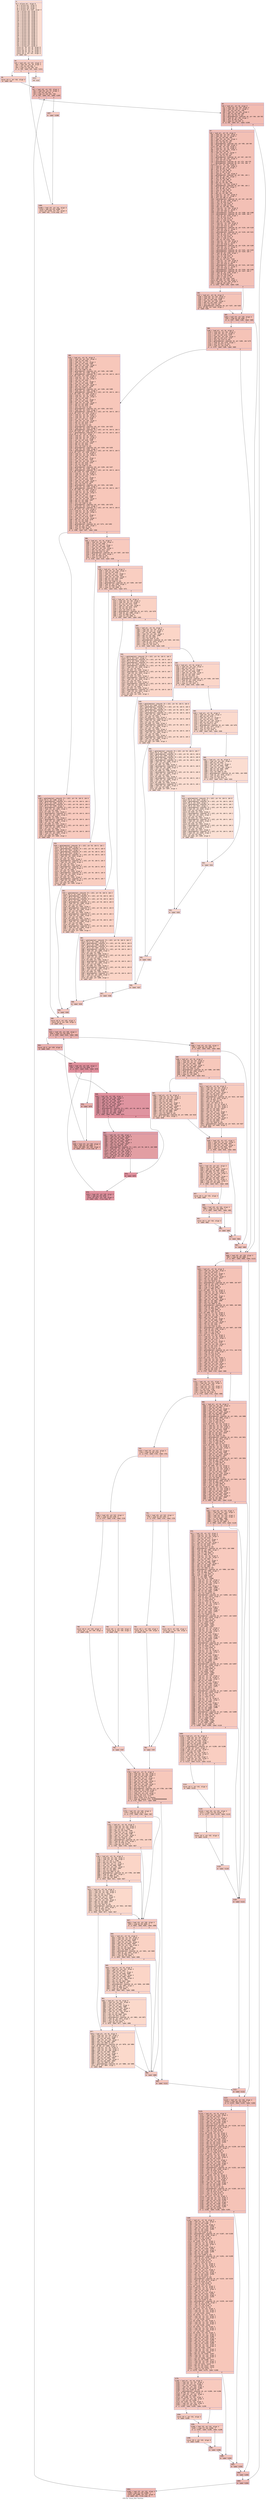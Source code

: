 digraph "CFG for 'susan_thin' function" {
	label="CFG for 'susan_thin' function";

	Node0x600002bc5b80 [shape=record,color="#3d50c3ff", style=filled, fillcolor="#f7b39670" fontname="Courier",label="{4:\l|  %5 = alloca ptr, align 8\l  %6 = alloca ptr, align 8\l  %7 = alloca i32, align 4\l  %8 = alloca i32, align 4\l  %9 = alloca [9 x i32], align 4\l  %10 = alloca i32, align 4\l  %11 = alloca i32, align 4\l  %12 = alloca i32, align 4\l  %13 = alloca i32, align 4\l  %14 = alloca i32, align 4\l  %15 = alloca i32, align 4\l  %16 = alloca i32, align 4\l  %17 = alloca i32, align 4\l  %18 = alloca i32, align 4\l  %19 = alloca i32, align 4\l  %20 = alloca i32, align 4\l  %21 = alloca i32, align 4\l  %22 = alloca i32, align 4\l  %23 = alloca i32, align 4\l  %24 = alloca i32, align 4\l  %25 = alloca i32, align 4\l  %26 = alloca i32, align 4\l  %27 = alloca i32, align 4\l  %28 = alloca i32, align 4\l  %29 = alloca i32, align 4\l  %30 = alloca i32, align 4\l  %31 = alloca i32, align 4\l  %32 = alloca i32, align 4\l  %33 = alloca ptr, align 8\l  store ptr %0, ptr %5, align 8\l  store ptr %1, ptr %6, align 8\l  store i32 %2, ptr %7, align 4\l  store i32 %3, ptr %8, align 4\l  store i32 4, ptr %31, align 4\l  br label %34\l}"];
	Node0x600002bc5b80 -> Node0x600002bc5bd0[tooltip="4 -> 34\nProbability 100.00%" ];
	Node0x600002bc5bd0 [shape=record,color="#3d50c3ff", style=filled, fillcolor="#f2907270" fontname="Courier",label="{34:\l|  %35 = load i32, ptr %31, align 4\l  %36 = load i32, ptr %8, align 4\l  %37 = sub nsw i32 %36, 4\l  %38 = icmp slt i32 %35, %37\l  br i1 %38, label %39, label %1311\l|{<s0>T|<s1>F}}"];
	Node0x600002bc5bd0:s0 -> Node0x600002bc5c20[tooltip="34 -> 39\nProbability 96.88%" ];
	Node0x600002bc5bd0:s1 -> Node0x600002bc7bb0[tooltip="34 -> 1311\nProbability 3.12%" ];
	Node0x600002bc5c20 [shape=record,color="#3d50c3ff", style=filled, fillcolor="#f2907270" fontname="Courier",label="{39:\l|  store i32 4, ptr %32, align 4\l  br label %40\l}"];
	Node0x600002bc5c20 -> Node0x600002bc5c70[tooltip="39 -> 40\nProbability 100.00%" ];
	Node0x600002bc5c70 [shape=record,color="#3d50c3ff", style=filled, fillcolor="#e1675170" fontname="Courier",label="{40:\l|  %41 = load i32, ptr %32, align 4\l  %42 = load i32, ptr %7, align 4\l  %43 = sub nsw i32 %42, 4\l  %44 = icmp slt i32 %41, %43\l  br i1 %44, label %45, label %1307\l|{<s0>T|<s1>F}}"];
	Node0x600002bc5c70:s0 -> Node0x600002bc5cc0[tooltip="40 -> 45\nProbability 96.88%" ];
	Node0x600002bc5c70:s1 -> Node0x600002bc7b10[tooltip="40 -> 1307\nProbability 3.12%" ];
	Node0x600002bc5cc0 [shape=record,color="#3d50c3ff", style=filled, fillcolor="#e1675170" fontname="Courier",label="{45:\l|  %46 = load ptr, ptr %6, align 8\l  %47 = load i32, ptr %31, align 4\l  %48 = load i32, ptr %7, align 4\l  %49 = mul nsw i32 %47, %48\l  %50 = load i32, ptr %32, align 4\l  %51 = add nsw i32 %49, %50\l  %52 = sext i32 %51 to i64\l  %53 = getelementptr inbounds i8, ptr %46, i64 %52\l  %54 = load i8, ptr %53, align 1\l  %55 = zext i8 %54 to i32\l  %56 = icmp slt i32 %55, 8\l  br i1 %56, label %57, label %1303\l|{<s0>T|<s1>F}}"];
	Node0x600002bc5cc0:s0 -> Node0x600002bc5d10[tooltip="45 -> 57\nProbability 50.00%" ];
	Node0x600002bc5cc0:s1 -> Node0x600002bc7a70[tooltip="45 -> 1303\nProbability 50.00%" ];
	Node0x600002bc5d10 [shape=record,color="#3d50c3ff", style=filled, fillcolor="#e5705870" fontname="Courier",label="{57:\l|  %58 = load ptr, ptr %5, align 8\l  %59 = load i32, ptr %31, align 4\l  %60 = load i32, ptr %7, align 4\l  %61 = mul nsw i32 %59, %60\l  %62 = load i32, ptr %32, align 4\l  %63 = add nsw i32 %61, %62\l  %64 = sext i32 %63 to i64\l  %65 = getelementptr inbounds i32, ptr %58, i64 %64\l  %66 = load i32, ptr %65, align 4\l  store i32 %66, ptr %10, align 4\l  %67 = load ptr, ptr %6, align 8\l  %68 = load i32, ptr %31, align 4\l  %69 = sub nsw i32 %68, 1\l  %70 = load i32, ptr %7, align 4\l  %71 = mul nsw i32 %69, %70\l  %72 = sext i32 %71 to i64\l  %73 = getelementptr inbounds i8, ptr %67, i64 %72\l  %74 = load i32, ptr %32, align 4\l  %75 = sext i32 %74 to i64\l  %76 = getelementptr inbounds i8, ptr %73, i64 %75\l  %77 = getelementptr inbounds i8, ptr %76, i64 -1\l  store ptr %77, ptr %33, align 8\l  %78 = load ptr, ptr %33, align 8\l  %79 = load i8, ptr %78, align 1\l  %80 = zext i8 %79 to i32\l  %81 = icmp slt i32 %80, 8\l  %82 = zext i1 %81 to i32\l  %83 = load ptr, ptr %33, align 8\l  %84 = getelementptr inbounds i8, ptr %83, i64 1\l  %85 = load i8, ptr %84, align 1\l  %86 = zext i8 %85 to i32\l  %87 = icmp slt i32 %86, 8\l  %88 = zext i1 %87 to i32\l  %89 = add nsw i32 %82, %88\l  %90 = load ptr, ptr %33, align 8\l  %91 = getelementptr inbounds i8, ptr %90, i64 2\l  %92 = load i8, ptr %91, align 1\l  %93 = zext i8 %92 to i32\l  %94 = icmp slt i32 %93, 8\l  %95 = zext i1 %94 to i32\l  %96 = add nsw i32 %89, %95\l  %97 = load ptr, ptr %33, align 8\l  %98 = load i32, ptr %7, align 4\l  %99 = sext i32 %98 to i64\l  %100 = getelementptr inbounds i8, ptr %97, i64 %99\l  %101 = load i8, ptr %100, align 1\l  %102 = zext i8 %101 to i32\l  %103 = icmp slt i32 %102, 8\l  %104 = zext i1 %103 to i32\l  %105 = add nsw i32 %96, %104\l  %106 = load ptr, ptr %33, align 8\l  %107 = load i32, ptr %7, align 4\l  %108 = sext i32 %107 to i64\l  %109 = getelementptr inbounds i8, ptr %106, i64 %108\l  %110 = getelementptr inbounds i8, ptr %109, i64 2\l  %111 = load i8, ptr %110, align 1\l  %112 = zext i8 %111 to i32\l  %113 = icmp slt i32 %112, 8\l  %114 = zext i1 %113 to i32\l  %115 = add nsw i32 %105, %114\l  %116 = load ptr, ptr %33, align 8\l  %117 = load i32, ptr %7, align 4\l  %118 = sext i32 %117 to i64\l  %119 = getelementptr inbounds i8, ptr %116, i64 %118\l  %120 = load i32, ptr %7, align 4\l  %121 = sext i32 %120 to i64\l  %122 = getelementptr inbounds i8, ptr %119, i64 %121\l  %123 = load i8, ptr %122, align 1\l  %124 = zext i8 %123 to i32\l  %125 = icmp slt i32 %124, 8\l  %126 = zext i1 %125 to i32\l  %127 = add nsw i32 %115, %126\l  %128 = load ptr, ptr %33, align 8\l  %129 = load i32, ptr %7, align 4\l  %130 = sext i32 %129 to i64\l  %131 = getelementptr inbounds i8, ptr %128, i64 %130\l  %132 = load i32, ptr %7, align 4\l  %133 = sext i32 %132 to i64\l  %134 = getelementptr inbounds i8, ptr %131, i64 %133\l  %135 = getelementptr inbounds i8, ptr %134, i64 1\l  %136 = load i8, ptr %135, align 1\l  %137 = zext i8 %136 to i32\l  %138 = icmp slt i32 %137, 8\l  %139 = zext i1 %138 to i32\l  %140 = add nsw i32 %127, %139\l  %141 = load ptr, ptr %33, align 8\l  %142 = load i32, ptr %7, align 4\l  %143 = sext i32 %142 to i64\l  %144 = getelementptr inbounds i8, ptr %141, i64 %143\l  %145 = load i32, ptr %7, align 4\l  %146 = sext i32 %145 to i64\l  %147 = getelementptr inbounds i8, ptr %144, i64 %146\l  %148 = getelementptr inbounds i8, ptr %147, i64 2\l  %149 = load i8, ptr %148, align 1\l  %150 = zext i8 %149 to i32\l  %151 = icmp slt i32 %150, 8\l  %152 = zext i1 %151 to i32\l  %153 = add nsw i32 %140, %152\l  store i32 %153, ptr %26, align 4\l  %154 = load i32, ptr %26, align 4\l  %155 = icmp eq i32 %154, 0\l  br i1 %155, label %156, label %165\l|{<s0>T|<s1>F}}"];
	Node0x600002bc5d10:s0 -> Node0x600002bc5d60[tooltip="57 -> 156\nProbability 37.50%" ];
	Node0x600002bc5d10:s1 -> Node0x600002bc5db0[tooltip="57 -> 165\nProbability 62.50%" ];
	Node0x600002bc5d60 [shape=record,color="#3d50c3ff", style=filled, fillcolor="#e97a5f70" fontname="Courier",label="{156:\l|  %157 = load ptr, ptr %6, align 8\l  %158 = load i32, ptr %31, align 4\l  %159 = load i32, ptr %7, align 4\l  %160 = mul nsw i32 %158, %159\l  %161 = load i32, ptr %32, align 4\l  %162 = add nsw i32 %160, %161\l  %163 = sext i32 %162 to i64\l  %164 = getelementptr inbounds i8, ptr %157, i64 %163\l  store i8 100, ptr %164, align 1\l  br label %165\l}"];
	Node0x600002bc5d60 -> Node0x600002bc5db0[tooltip="156 -> 165\nProbability 100.00%" ];
	Node0x600002bc5db0 [shape=record,color="#3d50c3ff", style=filled, fillcolor="#e5705870" fontname="Courier",label="{165:\l|  %166 = load i32, ptr %26, align 4\l  %167 = icmp eq i32 %166, 1\l  br i1 %167, label %168, label %665\l|{<s0>T|<s1>F}}"];
	Node0x600002bc5db0:s0 -> Node0x600002bc5e00[tooltip="165 -> 168\nProbability 50.00%" ];
	Node0x600002bc5db0:s1 -> Node0x600002bc6c60[tooltip="165 -> 665\nProbability 50.00%" ];
	Node0x600002bc5e00 [shape=record,color="#3d50c3ff", style=filled, fillcolor="#e8765c70" fontname="Courier",label="{168:\l|  %169 = load ptr, ptr %6, align 8\l  %170 = load i32, ptr %31, align 4\l  %171 = load i32, ptr %7, align 4\l  %172 = mul nsw i32 %170, %171\l  %173 = load i32, ptr %32, align 4\l  %174 = add nsw i32 %172, %173\l  %175 = sext i32 %174 to i64\l  %176 = getelementptr inbounds i8, ptr %169, i64 %175\l  %177 = load i8, ptr %176, align 1\l  %178 = zext i8 %177 to i32\l  %179 = icmp slt i32 %178, 6\l  br i1 %179, label %180, label %665\l|{<s0>T|<s1>F}}"];
	Node0x600002bc5e00:s0 -> Node0x600002bc5e50[tooltip="168 -> 180\nProbability 50.00%" ];
	Node0x600002bc5e00:s1 -> Node0x600002bc6c60[tooltip="168 -> 665\nProbability 50.00%" ];
	Node0x600002bc5e50 [shape=record,color="#3d50c3ff", style=filled, fillcolor="#ec7f6370" fontname="Courier",label="{180:\l|  %181 = load ptr, ptr %5, align 8\l  %182 = load i32, ptr %31, align 4\l  %183 = sub nsw i32 %182, 1\l  %184 = load i32, ptr %7, align 4\l  %185 = mul nsw i32 %183, %184\l  %186 = load i32, ptr %32, align 4\l  %187 = add nsw i32 %185, %186\l  %188 = sub nsw i32 %187, 1\l  %189 = sext i32 %188 to i64\l  %190 = getelementptr inbounds i32, ptr %181, i64 %189\l  %191 = load i32, ptr %190, align 4\l  %192 = getelementptr inbounds [9 x i32], ptr %9, i64 0, i64 0\l  store i32 %191, ptr %192, align 4\l  %193 = load ptr, ptr %5, align 8\l  %194 = load i32, ptr %31, align 4\l  %195 = sub nsw i32 %194, 1\l  %196 = load i32, ptr %7, align 4\l  %197 = mul nsw i32 %195, %196\l  %198 = load i32, ptr %32, align 4\l  %199 = add nsw i32 %197, %198\l  %200 = sext i32 %199 to i64\l  %201 = getelementptr inbounds i32, ptr %193, i64 %200\l  %202 = load i32, ptr %201, align 4\l  %203 = getelementptr inbounds [9 x i32], ptr %9, i64 0, i64 1\l  store i32 %202, ptr %203, align 4\l  %204 = load ptr, ptr %5, align 8\l  %205 = load i32, ptr %31, align 4\l  %206 = sub nsw i32 %205, 1\l  %207 = load i32, ptr %7, align 4\l  %208 = mul nsw i32 %206, %207\l  %209 = load i32, ptr %32, align 4\l  %210 = add nsw i32 %208, %209\l  %211 = add nsw i32 %210, 1\l  %212 = sext i32 %211 to i64\l  %213 = getelementptr inbounds i32, ptr %204, i64 %212\l  %214 = load i32, ptr %213, align 4\l  %215 = getelementptr inbounds [9 x i32], ptr %9, i64 0, i64 2\l  store i32 %214, ptr %215, align 4\l  %216 = load ptr, ptr %5, align 8\l  %217 = load i32, ptr %31, align 4\l  %218 = load i32, ptr %7, align 4\l  %219 = mul nsw i32 %217, %218\l  %220 = load i32, ptr %32, align 4\l  %221 = add nsw i32 %219, %220\l  %222 = sub nsw i32 %221, 1\l  %223 = sext i32 %222 to i64\l  %224 = getelementptr inbounds i32, ptr %216, i64 %223\l  %225 = load i32, ptr %224, align 4\l  %226 = getelementptr inbounds [9 x i32], ptr %9, i64 0, i64 3\l  store i32 %225, ptr %226, align 4\l  %227 = getelementptr inbounds [9 x i32], ptr %9, i64 0, i64 4\l  store i32 0, ptr %227, align 4\l  %228 = load ptr, ptr %5, align 8\l  %229 = load i32, ptr %31, align 4\l  %230 = load i32, ptr %7, align 4\l  %231 = mul nsw i32 %229, %230\l  %232 = load i32, ptr %32, align 4\l  %233 = add nsw i32 %231, %232\l  %234 = add nsw i32 %233, 1\l  %235 = sext i32 %234 to i64\l  %236 = getelementptr inbounds i32, ptr %228, i64 %235\l  %237 = load i32, ptr %236, align 4\l  %238 = getelementptr inbounds [9 x i32], ptr %9, i64 0, i64 5\l  store i32 %237, ptr %238, align 4\l  %239 = load ptr, ptr %5, align 8\l  %240 = load i32, ptr %31, align 4\l  %241 = add nsw i32 %240, 1\l  %242 = load i32, ptr %7, align 4\l  %243 = mul nsw i32 %241, %242\l  %244 = load i32, ptr %32, align 4\l  %245 = add nsw i32 %243, %244\l  %246 = sub nsw i32 %245, 1\l  %247 = sext i32 %246 to i64\l  %248 = getelementptr inbounds i32, ptr %239, i64 %247\l  %249 = load i32, ptr %248, align 4\l  %250 = getelementptr inbounds [9 x i32], ptr %9, i64 0, i64 6\l  store i32 %249, ptr %250, align 4\l  %251 = load ptr, ptr %5, align 8\l  %252 = load i32, ptr %31, align 4\l  %253 = add nsw i32 %252, 1\l  %254 = load i32, ptr %7, align 4\l  %255 = mul nsw i32 %253, %254\l  %256 = load i32, ptr %32, align 4\l  %257 = add nsw i32 %255, %256\l  %258 = sext i32 %257 to i64\l  %259 = getelementptr inbounds i32, ptr %251, i64 %258\l  %260 = load i32, ptr %259, align 4\l  %261 = getelementptr inbounds [9 x i32], ptr %9, i64 0, i64 7\l  store i32 %260, ptr %261, align 4\l  %262 = load ptr, ptr %5, align 8\l  %263 = load i32, ptr %31, align 4\l  %264 = add nsw i32 %263, 1\l  %265 = load i32, ptr %7, align 4\l  %266 = mul nsw i32 %264, %265\l  %267 = load i32, ptr %32, align 4\l  %268 = add nsw i32 %266, %267\l  %269 = add nsw i32 %268, 1\l  %270 = sext i32 %269 to i64\l  %271 = getelementptr inbounds i32, ptr %262, i64 %270\l  %272 = load i32, ptr %271, align 4\l  %273 = getelementptr inbounds [9 x i32], ptr %9, i64 0, i64 8\l  store i32 %272, ptr %273, align 4\l  %274 = load ptr, ptr %6, align 8\l  %275 = load i32, ptr %31, align 4\l  %276 = sub nsw i32 %275, 1\l  %277 = load i32, ptr %7, align 4\l  %278 = mul nsw i32 %276, %277\l  %279 = load i32, ptr %32, align 4\l  %280 = add nsw i32 %278, %279\l  %281 = sub nsw i32 %280, 1\l  %282 = sext i32 %281 to i64\l  %283 = getelementptr inbounds i8, ptr %274, i64 %282\l  %284 = load i8, ptr %283, align 1\l  %285 = zext i8 %284 to i32\l  %286 = icmp slt i32 %285, 8\l  br i1 %286, label %287, label %306\l|{<s0>T|<s1>F}}"];
	Node0x600002bc5e50:s0 -> Node0x600002bc5ea0[tooltip="180 -> 287\nProbability 50.00%" ];
	Node0x600002bc5e50:s1 -> Node0x600002bc5ef0[tooltip="180 -> 306\nProbability 50.00%" ];
	Node0x600002bc5ea0 [shape=record,color="#3d50c3ff", style=filled, fillcolor="#ef886b70" fontname="Courier",label="{287:\l|  %288 = getelementptr inbounds [9 x i32], ptr %9, i64 0, i64 0\l  store i32 0, ptr %288, align 4\l  %289 = getelementptr inbounds [9 x i32], ptr %9, i64 0, i64 1\l  store i32 0, ptr %289, align 4\l  %290 = getelementptr inbounds [9 x i32], ptr %9, i64 0, i64 3\l  store i32 0, ptr %290, align 4\l  %291 = getelementptr inbounds [9 x i32], ptr %9, i64 0, i64 2\l  %292 = load i32, ptr %291, align 4\l  %293 = mul nsw i32 %292, 2\l  store i32 %293, ptr %291, align 4\l  %294 = getelementptr inbounds [9 x i32], ptr %9, i64 0, i64 6\l  %295 = load i32, ptr %294, align 4\l  %296 = mul nsw i32 %295, 2\l  store i32 %296, ptr %294, align 4\l  %297 = getelementptr inbounds [9 x i32], ptr %9, i64 0, i64 5\l  %298 = load i32, ptr %297, align 4\l  %299 = mul nsw i32 %298, 3\l  store i32 %299, ptr %297, align 4\l  %300 = getelementptr inbounds [9 x i32], ptr %9, i64 0, i64 7\l  %301 = load i32, ptr %300, align 4\l  %302 = mul nsw i32 %301, 3\l  store i32 %302, ptr %300, align 4\l  %303 = getelementptr inbounds [9 x i32], ptr %9, i64 0, i64 8\l  %304 = load i32, ptr %303, align 4\l  %305 = mul nsw i32 %304, 4\l  store i32 %305, ptr %303, align 4\l  br label %540\l}"];
	Node0x600002bc5ea0 -> Node0x600002bc6580[tooltip="287 -> 540\nProbability 100.00%" ];
	Node0x600002bc5ef0 [shape=record,color="#3d50c3ff", style=filled, fillcolor="#ef886b70" fontname="Courier",label="{306:\l|  %307 = load ptr, ptr %6, align 8\l  %308 = load i32, ptr %31, align 4\l  %309 = sub nsw i32 %308, 1\l  %310 = load i32, ptr %7, align 4\l  %311 = mul nsw i32 %309, %310\l  %312 = load i32, ptr %32, align 4\l  %313 = add nsw i32 %311, %312\l  %314 = sext i32 %313 to i64\l  %315 = getelementptr inbounds i8, ptr %307, i64 %314\l  %316 = load i8, ptr %315, align 1\l  %317 = zext i8 %316 to i32\l  %318 = icmp slt i32 %317, 8\l  br i1 %318, label %319, label %338\l|{<s0>T|<s1>F}}"];
	Node0x600002bc5ef0:s0 -> Node0x600002bc5f40[tooltip="306 -> 319\nProbability 50.00%" ];
	Node0x600002bc5ef0:s1 -> Node0x600002bc5f90[tooltip="306 -> 338\nProbability 50.00%" ];
	Node0x600002bc5f40 [shape=record,color="#3d50c3ff", style=filled, fillcolor="#f2907270" fontname="Courier",label="{319:\l|  %320 = getelementptr inbounds [9 x i32], ptr %9, i64 0, i64 1\l  store i32 0, ptr %320, align 4\l  %321 = getelementptr inbounds [9 x i32], ptr %9, i64 0, i64 0\l  store i32 0, ptr %321, align 4\l  %322 = getelementptr inbounds [9 x i32], ptr %9, i64 0, i64 2\l  store i32 0, ptr %322, align 4\l  %323 = getelementptr inbounds [9 x i32], ptr %9, i64 0, i64 3\l  %324 = load i32, ptr %323, align 4\l  %325 = mul nsw i32 %324, 2\l  store i32 %325, ptr %323, align 4\l  %326 = getelementptr inbounds [9 x i32], ptr %9, i64 0, i64 5\l  %327 = load i32, ptr %326, align 4\l  %328 = mul nsw i32 %327, 2\l  store i32 %328, ptr %326, align 4\l  %329 = getelementptr inbounds [9 x i32], ptr %9, i64 0, i64 6\l  %330 = load i32, ptr %329, align 4\l  %331 = mul nsw i32 %330, 3\l  store i32 %331, ptr %329, align 4\l  %332 = getelementptr inbounds [9 x i32], ptr %9, i64 0, i64 8\l  %333 = load i32, ptr %332, align 4\l  %334 = mul nsw i32 %333, 3\l  store i32 %334, ptr %332, align 4\l  %335 = getelementptr inbounds [9 x i32], ptr %9, i64 0, i64 7\l  %336 = load i32, ptr %335, align 4\l  %337 = mul nsw i32 %336, 4\l  store i32 %337, ptr %335, align 4\l  br label %539\l}"];
	Node0x600002bc5f40 -> Node0x600002bc6530[tooltip="319 -> 539\nProbability 100.00%" ];
	Node0x600002bc5f90 [shape=record,color="#3d50c3ff", style=filled, fillcolor="#f2907270" fontname="Courier",label="{338:\l|  %339 = load ptr, ptr %6, align 8\l  %340 = load i32, ptr %31, align 4\l  %341 = sub nsw i32 %340, 1\l  %342 = load i32, ptr %7, align 4\l  %343 = mul nsw i32 %341, %342\l  %344 = load i32, ptr %32, align 4\l  %345 = add nsw i32 %343, %344\l  %346 = add nsw i32 %345, 1\l  %347 = sext i32 %346 to i64\l  %348 = getelementptr inbounds i8, ptr %339, i64 %347\l  %349 = load i8, ptr %348, align 1\l  %350 = zext i8 %349 to i32\l  %351 = icmp slt i32 %350, 8\l  br i1 %351, label %352, label %371\l|{<s0>T|<s1>F}}"];
	Node0x600002bc5f90:s0 -> Node0x600002bc5fe0[tooltip="338 -> 352\nProbability 50.00%" ];
	Node0x600002bc5f90:s1 -> Node0x600002bc6030[tooltip="338 -> 371\nProbability 50.00%" ];
	Node0x600002bc5fe0 [shape=record,color="#3d50c3ff", style=filled, fillcolor="#f4987a70" fontname="Courier",label="{352:\l|  %353 = getelementptr inbounds [9 x i32], ptr %9, i64 0, i64 2\l  store i32 0, ptr %353, align 4\l  %354 = getelementptr inbounds [9 x i32], ptr %9, i64 0, i64 1\l  store i32 0, ptr %354, align 4\l  %355 = getelementptr inbounds [9 x i32], ptr %9, i64 0, i64 5\l  store i32 0, ptr %355, align 4\l  %356 = getelementptr inbounds [9 x i32], ptr %9, i64 0, i64 0\l  %357 = load i32, ptr %356, align 4\l  %358 = mul nsw i32 %357, 2\l  store i32 %358, ptr %356, align 4\l  %359 = getelementptr inbounds [9 x i32], ptr %9, i64 0, i64 8\l  %360 = load i32, ptr %359, align 4\l  %361 = mul nsw i32 %360, 2\l  store i32 %361, ptr %359, align 4\l  %362 = getelementptr inbounds [9 x i32], ptr %9, i64 0, i64 3\l  %363 = load i32, ptr %362, align 4\l  %364 = mul nsw i32 %363, 3\l  store i32 %364, ptr %362, align 4\l  %365 = getelementptr inbounds [9 x i32], ptr %9, i64 0, i64 7\l  %366 = load i32, ptr %365, align 4\l  %367 = mul nsw i32 %366, 3\l  store i32 %367, ptr %365, align 4\l  %368 = getelementptr inbounds [9 x i32], ptr %9, i64 0, i64 6\l  %369 = load i32, ptr %368, align 4\l  %370 = mul nsw i32 %369, 4\l  store i32 %370, ptr %368, align 4\l  br label %538\l}"];
	Node0x600002bc5fe0 -> Node0x600002bc64e0[tooltip="352 -> 538\nProbability 100.00%" ];
	Node0x600002bc6030 [shape=record,color="#3d50c3ff", style=filled, fillcolor="#f4987a70" fontname="Courier",label="{371:\l|  %372 = load ptr, ptr %6, align 8\l  %373 = load i32, ptr %31, align 4\l  %374 = load i32, ptr %7, align 4\l  %375 = mul nsw i32 %373, %374\l  %376 = load i32, ptr %32, align 4\l  %377 = add nsw i32 %375, %376\l  %378 = sub nsw i32 %377, 1\l  %379 = sext i32 %378 to i64\l  %380 = getelementptr inbounds i8, ptr %372, i64 %379\l  %381 = load i8, ptr %380, align 1\l  %382 = zext i8 %381 to i32\l  %383 = icmp slt i32 %382, 8\l  br i1 %383, label %384, label %403\l|{<s0>T|<s1>F}}"];
	Node0x600002bc6030:s0 -> Node0x600002bc6080[tooltip="371 -> 384\nProbability 50.00%" ];
	Node0x600002bc6030:s1 -> Node0x600002bc60d0[tooltip="371 -> 403\nProbability 50.00%" ];
	Node0x600002bc6080 [shape=record,color="#3d50c3ff", style=filled, fillcolor="#f5a08170" fontname="Courier",label="{384:\l|  %385 = getelementptr inbounds [9 x i32], ptr %9, i64 0, i64 3\l  store i32 0, ptr %385, align 4\l  %386 = getelementptr inbounds [9 x i32], ptr %9, i64 0, i64 0\l  store i32 0, ptr %386, align 4\l  %387 = getelementptr inbounds [9 x i32], ptr %9, i64 0, i64 6\l  store i32 0, ptr %387, align 4\l  %388 = getelementptr inbounds [9 x i32], ptr %9, i64 0, i64 1\l  %389 = load i32, ptr %388, align 4\l  %390 = mul nsw i32 %389, 2\l  store i32 %390, ptr %388, align 4\l  %391 = getelementptr inbounds [9 x i32], ptr %9, i64 0, i64 7\l  %392 = load i32, ptr %391, align 4\l  %393 = mul nsw i32 %392, 2\l  store i32 %393, ptr %391, align 4\l  %394 = getelementptr inbounds [9 x i32], ptr %9, i64 0, i64 2\l  %395 = load i32, ptr %394, align 4\l  %396 = mul nsw i32 %395, 3\l  store i32 %396, ptr %394, align 4\l  %397 = getelementptr inbounds [9 x i32], ptr %9, i64 0, i64 8\l  %398 = load i32, ptr %397, align 4\l  %399 = mul nsw i32 %398, 3\l  store i32 %399, ptr %397, align 4\l  %400 = getelementptr inbounds [9 x i32], ptr %9, i64 0, i64 5\l  %401 = load i32, ptr %400, align 4\l  %402 = mul nsw i32 %401, 4\l  store i32 %402, ptr %400, align 4\l  br label %537\l}"];
	Node0x600002bc6080 -> Node0x600002bc6490[tooltip="384 -> 537\nProbability 100.00%" ];
	Node0x600002bc60d0 [shape=record,color="#3d50c3ff", style=filled, fillcolor="#f5a08170" fontname="Courier",label="{403:\l|  %404 = load ptr, ptr %6, align 8\l  %405 = load i32, ptr %31, align 4\l  %406 = load i32, ptr %7, align 4\l  %407 = mul nsw i32 %405, %406\l  %408 = load i32, ptr %32, align 4\l  %409 = add nsw i32 %407, %408\l  %410 = add nsw i32 %409, 1\l  %411 = sext i32 %410 to i64\l  %412 = getelementptr inbounds i8, ptr %404, i64 %411\l  %413 = load i8, ptr %412, align 1\l  %414 = zext i8 %413 to i32\l  %415 = icmp slt i32 %414, 8\l  br i1 %415, label %416, label %435\l|{<s0>T|<s1>F}}"];
	Node0x600002bc60d0:s0 -> Node0x600002bc6120[tooltip="403 -> 416\nProbability 50.00%" ];
	Node0x600002bc60d0:s1 -> Node0x600002bc6170[tooltip="403 -> 435\nProbability 50.00%" ];
	Node0x600002bc6120 [shape=record,color="#3d50c3ff", style=filled, fillcolor="#f6a38570" fontname="Courier",label="{416:\l|  %417 = getelementptr inbounds [9 x i32], ptr %9, i64 0, i64 5\l  store i32 0, ptr %417, align 4\l  %418 = getelementptr inbounds [9 x i32], ptr %9, i64 0, i64 2\l  store i32 0, ptr %418, align 4\l  %419 = getelementptr inbounds [9 x i32], ptr %9, i64 0, i64 8\l  store i32 0, ptr %419, align 4\l  %420 = getelementptr inbounds [9 x i32], ptr %9, i64 0, i64 1\l  %421 = load i32, ptr %420, align 4\l  %422 = mul nsw i32 %421, 2\l  store i32 %422, ptr %420, align 4\l  %423 = getelementptr inbounds [9 x i32], ptr %9, i64 0, i64 7\l  %424 = load i32, ptr %423, align 4\l  %425 = mul nsw i32 %424, 2\l  store i32 %425, ptr %423, align 4\l  %426 = getelementptr inbounds [9 x i32], ptr %9, i64 0, i64 0\l  %427 = load i32, ptr %426, align 4\l  %428 = mul nsw i32 %427, 3\l  store i32 %428, ptr %426, align 4\l  %429 = getelementptr inbounds [9 x i32], ptr %9, i64 0, i64 6\l  %430 = load i32, ptr %429, align 4\l  %431 = mul nsw i32 %430, 3\l  store i32 %431, ptr %429, align 4\l  %432 = getelementptr inbounds [9 x i32], ptr %9, i64 0, i64 3\l  %433 = load i32, ptr %432, align 4\l  %434 = mul nsw i32 %433, 4\l  store i32 %434, ptr %432, align 4\l  br label %536\l}"];
	Node0x600002bc6120 -> Node0x600002bc6440[tooltip="416 -> 536\nProbability 100.00%" ];
	Node0x600002bc6170 [shape=record,color="#3d50c3ff", style=filled, fillcolor="#f6a38570" fontname="Courier",label="{435:\l|  %436 = load ptr, ptr %6, align 8\l  %437 = load i32, ptr %31, align 4\l  %438 = add nsw i32 %437, 1\l  %439 = load i32, ptr %7, align 4\l  %440 = mul nsw i32 %438, %439\l  %441 = load i32, ptr %32, align 4\l  %442 = add nsw i32 %440, %441\l  %443 = sub nsw i32 %442, 1\l  %444 = sext i32 %443 to i64\l  %445 = getelementptr inbounds i8, ptr %436, i64 %444\l  %446 = load i8, ptr %445, align 1\l  %447 = zext i8 %446 to i32\l  %448 = icmp slt i32 %447, 8\l  br i1 %448, label %449, label %468\l|{<s0>T|<s1>F}}"];
	Node0x600002bc6170:s0 -> Node0x600002bc61c0[tooltip="435 -> 449\nProbability 50.00%" ];
	Node0x600002bc6170:s1 -> Node0x600002bc6210[tooltip="435 -> 468\nProbability 50.00%" ];
	Node0x600002bc61c0 [shape=record,color="#3d50c3ff", style=filled, fillcolor="#f7ac8e70" fontname="Courier",label="{449:\l|  %450 = getelementptr inbounds [9 x i32], ptr %9, i64 0, i64 6\l  store i32 0, ptr %450, align 4\l  %451 = getelementptr inbounds [9 x i32], ptr %9, i64 0, i64 3\l  store i32 0, ptr %451, align 4\l  %452 = getelementptr inbounds [9 x i32], ptr %9, i64 0, i64 7\l  store i32 0, ptr %452, align 4\l  %453 = getelementptr inbounds [9 x i32], ptr %9, i64 0, i64 0\l  %454 = load i32, ptr %453, align 4\l  %455 = mul nsw i32 %454, 2\l  store i32 %455, ptr %453, align 4\l  %456 = getelementptr inbounds [9 x i32], ptr %9, i64 0, i64 8\l  %457 = load i32, ptr %456, align 4\l  %458 = mul nsw i32 %457, 2\l  store i32 %458, ptr %456, align 4\l  %459 = getelementptr inbounds [9 x i32], ptr %9, i64 0, i64 1\l  %460 = load i32, ptr %459, align 4\l  %461 = mul nsw i32 %460, 3\l  store i32 %461, ptr %459, align 4\l  %462 = getelementptr inbounds [9 x i32], ptr %9, i64 0, i64 5\l  %463 = load i32, ptr %462, align 4\l  %464 = mul nsw i32 %463, 3\l  store i32 %464, ptr %462, align 4\l  %465 = getelementptr inbounds [9 x i32], ptr %9, i64 0, i64 2\l  %466 = load i32, ptr %465, align 4\l  %467 = mul nsw i32 %466, 4\l  store i32 %467, ptr %465, align 4\l  br label %535\l}"];
	Node0x600002bc61c0 -> Node0x600002bc63f0[tooltip="449 -> 535\nProbability 100.00%" ];
	Node0x600002bc6210 [shape=record,color="#3d50c3ff", style=filled, fillcolor="#f7ac8e70" fontname="Courier",label="{468:\l|  %469 = load ptr, ptr %6, align 8\l  %470 = load i32, ptr %31, align 4\l  %471 = add nsw i32 %470, 1\l  %472 = load i32, ptr %7, align 4\l  %473 = mul nsw i32 %471, %472\l  %474 = load i32, ptr %32, align 4\l  %475 = add nsw i32 %473, %474\l  %476 = sext i32 %475 to i64\l  %477 = getelementptr inbounds i8, ptr %469, i64 %476\l  %478 = load i8, ptr %477, align 1\l  %479 = zext i8 %478 to i32\l  %480 = icmp slt i32 %479, 8\l  br i1 %480, label %481, label %500\l|{<s0>T|<s1>F}}"];
	Node0x600002bc6210:s0 -> Node0x600002bc6260[tooltip="468 -> 481\nProbability 50.00%" ];
	Node0x600002bc6210:s1 -> Node0x600002bc62b0[tooltip="468 -> 500\nProbability 50.00%" ];
	Node0x600002bc6260 [shape=record,color="#3d50c3ff", style=filled, fillcolor="#f7b39670" fontname="Courier",label="{481:\l|  %482 = getelementptr inbounds [9 x i32], ptr %9, i64 0, i64 7\l  store i32 0, ptr %482, align 4\l  %483 = getelementptr inbounds [9 x i32], ptr %9, i64 0, i64 6\l  store i32 0, ptr %483, align 4\l  %484 = getelementptr inbounds [9 x i32], ptr %9, i64 0, i64 8\l  store i32 0, ptr %484, align 4\l  %485 = getelementptr inbounds [9 x i32], ptr %9, i64 0, i64 3\l  %486 = load i32, ptr %485, align 4\l  %487 = mul nsw i32 %486, 2\l  store i32 %487, ptr %485, align 4\l  %488 = getelementptr inbounds [9 x i32], ptr %9, i64 0, i64 5\l  %489 = load i32, ptr %488, align 4\l  %490 = mul nsw i32 %489, 2\l  store i32 %490, ptr %488, align 4\l  %491 = getelementptr inbounds [9 x i32], ptr %9, i64 0, i64 0\l  %492 = load i32, ptr %491, align 4\l  %493 = mul nsw i32 %492, 3\l  store i32 %493, ptr %491, align 4\l  %494 = getelementptr inbounds [9 x i32], ptr %9, i64 0, i64 2\l  %495 = load i32, ptr %494, align 4\l  %496 = mul nsw i32 %495, 3\l  store i32 %496, ptr %494, align 4\l  %497 = getelementptr inbounds [9 x i32], ptr %9, i64 0, i64 1\l  %498 = load i32, ptr %497, align 4\l  %499 = mul nsw i32 %498, 4\l  store i32 %499, ptr %497, align 4\l  br label %534\l}"];
	Node0x600002bc6260 -> Node0x600002bc63a0[tooltip="481 -> 534\nProbability 100.00%" ];
	Node0x600002bc62b0 [shape=record,color="#3d50c3ff", style=filled, fillcolor="#f7b39670" fontname="Courier",label="{500:\l|  %501 = load ptr, ptr %6, align 8\l  %502 = load i32, ptr %31, align 4\l  %503 = add nsw i32 %502, 1\l  %504 = load i32, ptr %7, align 4\l  %505 = mul nsw i32 %503, %504\l  %506 = load i32, ptr %32, align 4\l  %507 = add nsw i32 %505, %506\l  %508 = add nsw i32 %507, 1\l  %509 = sext i32 %508 to i64\l  %510 = getelementptr inbounds i8, ptr %501, i64 %509\l  %511 = load i8, ptr %510, align 1\l  %512 = zext i8 %511 to i32\l  %513 = icmp slt i32 %512, 8\l  br i1 %513, label %514, label %533\l|{<s0>T|<s1>F}}"];
	Node0x600002bc62b0:s0 -> Node0x600002bc6300[tooltip="500 -> 514\nProbability 50.00%" ];
	Node0x600002bc62b0:s1 -> Node0x600002bc6350[tooltip="500 -> 533\nProbability 50.00%" ];
	Node0x600002bc6300 [shape=record,color="#3d50c3ff", style=filled, fillcolor="#f7b99e70" fontname="Courier",label="{514:\l|  %515 = getelementptr inbounds [9 x i32], ptr %9, i64 0, i64 8\l  store i32 0, ptr %515, align 4\l  %516 = getelementptr inbounds [9 x i32], ptr %9, i64 0, i64 5\l  store i32 0, ptr %516, align 4\l  %517 = getelementptr inbounds [9 x i32], ptr %9, i64 0, i64 7\l  store i32 0, ptr %517, align 4\l  %518 = getelementptr inbounds [9 x i32], ptr %9, i64 0, i64 6\l  %519 = load i32, ptr %518, align 4\l  %520 = mul nsw i32 %519, 2\l  store i32 %520, ptr %518, align 4\l  %521 = getelementptr inbounds [9 x i32], ptr %9, i64 0, i64 2\l  %522 = load i32, ptr %521, align 4\l  %523 = mul nsw i32 %522, 2\l  store i32 %523, ptr %521, align 4\l  %524 = getelementptr inbounds [9 x i32], ptr %9, i64 0, i64 1\l  %525 = load i32, ptr %524, align 4\l  %526 = mul nsw i32 %525, 3\l  store i32 %526, ptr %524, align 4\l  %527 = getelementptr inbounds [9 x i32], ptr %9, i64 0, i64 3\l  %528 = load i32, ptr %527, align 4\l  %529 = mul nsw i32 %528, 3\l  store i32 %529, ptr %527, align 4\l  %530 = getelementptr inbounds [9 x i32], ptr %9, i64 0, i64 0\l  %531 = load i32, ptr %530, align 4\l  %532 = mul nsw i32 %531, 4\l  store i32 %532, ptr %530, align 4\l  br label %533\l}"];
	Node0x600002bc6300 -> Node0x600002bc6350[tooltip="514 -> 533\nProbability 100.00%" ];
	Node0x600002bc6350 [shape=record,color="#3d50c3ff", style=filled, fillcolor="#f7b39670" fontname="Courier",label="{533:\l|  br label %534\l}"];
	Node0x600002bc6350 -> Node0x600002bc63a0[tooltip="533 -> 534\nProbability 100.00%" ];
	Node0x600002bc63a0 [shape=record,color="#3d50c3ff", style=filled, fillcolor="#f7ac8e70" fontname="Courier",label="{534:\l|  br label %535\l}"];
	Node0x600002bc63a0 -> Node0x600002bc63f0[tooltip="534 -> 535\nProbability 100.00%" ];
	Node0x600002bc63f0 [shape=record,color="#3d50c3ff", style=filled, fillcolor="#f6a38570" fontname="Courier",label="{535:\l|  br label %536\l}"];
	Node0x600002bc63f0 -> Node0x600002bc6440[tooltip="535 -> 536\nProbability 100.00%" ];
	Node0x600002bc6440 [shape=record,color="#3d50c3ff", style=filled, fillcolor="#f5a08170" fontname="Courier",label="{536:\l|  br label %537\l}"];
	Node0x600002bc6440 -> Node0x600002bc6490[tooltip="536 -> 537\nProbability 100.00%" ];
	Node0x600002bc6490 [shape=record,color="#3d50c3ff", style=filled, fillcolor="#f4987a70" fontname="Courier",label="{537:\l|  br label %538\l}"];
	Node0x600002bc6490 -> Node0x600002bc64e0[tooltip="537 -> 538\nProbability 100.00%" ];
	Node0x600002bc64e0 [shape=record,color="#3d50c3ff", style=filled, fillcolor="#f2907270" fontname="Courier",label="{538:\l|  br label %539\l}"];
	Node0x600002bc64e0 -> Node0x600002bc6530[tooltip="538 -> 539\nProbability 100.00%" ];
	Node0x600002bc6530 [shape=record,color="#3d50c3ff", style=filled, fillcolor="#ef886b70" fontname="Courier",label="{539:\l|  br label %540\l}"];
	Node0x600002bc6530 -> Node0x600002bc6580[tooltip="539 -> 540\nProbability 100.00%" ];
	Node0x600002bc6580 [shape=record,color="#3d50c3ff", style=filled, fillcolor="#ec7f6370" fontname="Courier",label="{540:\l|  store i32 0, ptr %25, align 4\l  store i32 0, ptr %30, align 4\l  br label %541\l}"];
	Node0x600002bc6580 -> Node0x600002bc65d0[tooltip="540 -> 541\nProbability 100.00%" ];
	Node0x600002bc65d0 [shape=record,color="#3d50c3ff", style=filled, fillcolor="#d6524470" fontname="Courier",label="{541:\l|  %542 = load i32, ptr %30, align 4\l  %543 = icmp slt i32 %542, 3\l  br i1 %543, label %544, label %582\l|{<s0>T|<s1>F}}"];
	Node0x600002bc65d0:s0 -> Node0x600002bc6620[tooltip="541 -> 544\nProbability 96.88%" ];
	Node0x600002bc65d0:s1 -> Node0x600002bc68a0[tooltip="541 -> 582\nProbability 3.12%" ];
	Node0x600002bc6620 [shape=record,color="#3d50c3ff", style=filled, fillcolor="#d6524470" fontname="Courier",label="{544:\l|  store i32 0, ptr %29, align 4\l  br label %545\l}"];
	Node0x600002bc6620 -> Node0x600002bc6670[tooltip="544 -> 545\nProbability 100.00%" ];
	Node0x600002bc6670 [shape=record,color="#b70d28ff", style=filled, fillcolor="#b70d2870" fontname="Courier",label="{545:\l|  %546 = load i32, ptr %29, align 4\l  %547 = icmp slt i32 %546, 3\l  br i1 %547, label %548, label %578\l|{<s0>T|<s1>F}}"];
	Node0x600002bc6670:s0 -> Node0x600002bc66c0[tooltip="545 -> 548\nProbability 96.88%" ];
	Node0x600002bc6670:s1 -> Node0x600002bc6800[tooltip="545 -> 578\nProbability 3.12%" ];
	Node0x600002bc66c0 [shape=record,color="#b70d28ff", style=filled, fillcolor="#b70d2870" fontname="Courier",label="{548:\l|  %549 = load i32, ptr %30, align 4\l  %550 = load i32, ptr %30, align 4\l  %551 = add nsw i32 %549, %550\l  %552 = load i32, ptr %30, align 4\l  %553 = add nsw i32 %551, %552\l  %554 = load i32, ptr %29, align 4\l  %555 = add nsw i32 %553, %554\l  %556 = sext i32 %555 to i64\l  %557 = getelementptr inbounds [9 x i32], ptr %9, i64 0, i64 %556\l  %558 = load i32, ptr %557, align 4\l  %559 = load i32, ptr %25, align 4\l  %560 = icmp sgt i32 %558, %559\l  br i1 %560, label %561, label %574\l|{<s0>T|<s1>F}}"];
	Node0x600002bc66c0:s0 -> Node0x600002bc6710[tooltip="548 -> 561\nProbability 50.00%" ];
	Node0x600002bc66c0:s1 -> Node0x600002bc6760[tooltip="548 -> 574\nProbability 50.00%" ];
	Node0x600002bc6710 [shape=record,color="#3d50c3ff", style=filled, fillcolor="#be242e70" fontname="Courier",label="{561:\l|  %562 = load i32, ptr %30, align 4\l  %563 = load i32, ptr %30, align 4\l  %564 = add nsw i32 %562, %563\l  %565 = load i32, ptr %30, align 4\l  %566 = add nsw i32 %564, %565\l  %567 = load i32, ptr %29, align 4\l  %568 = add nsw i32 %566, %567\l  %569 = sext i32 %568 to i64\l  %570 = getelementptr inbounds [9 x i32], ptr %9, i64 0, i64 %569\l  %571 = load i32, ptr %570, align 4\l  store i32 %571, ptr %25, align 4\l  %572 = load i32, ptr %30, align 4\l  store i32 %572, ptr %27, align 4\l  %573 = load i32, ptr %29, align 4\l  store i32 %573, ptr %28, align 4\l  br label %574\l}"];
	Node0x600002bc6710 -> Node0x600002bc6760[tooltip="561 -> 574\nProbability 100.00%" ];
	Node0x600002bc6760 [shape=record,color="#b70d28ff", style=filled, fillcolor="#b70d2870" fontname="Courier",label="{574:\l|  br label %575\l}"];
	Node0x600002bc6760 -> Node0x600002bc67b0[tooltip="574 -> 575\nProbability 100.00%" ];
	Node0x600002bc67b0 [shape=record,color="#b70d28ff", style=filled, fillcolor="#b70d2870" fontname="Courier",label="{575:\l|  %576 = load i32, ptr %29, align 4\l  %577 = add nsw i32 %576, 1\l  store i32 %577, ptr %29, align 4\l  br label %545, !llvm.loop !6\l}"];
	Node0x600002bc67b0 -> Node0x600002bc6670[tooltip="575 -> 545\nProbability 100.00%" ];
	Node0x600002bc6800 [shape=record,color="#3d50c3ff", style=filled, fillcolor="#d6524470" fontname="Courier",label="{578:\l|  br label %579\l}"];
	Node0x600002bc6800 -> Node0x600002bc6850[tooltip="578 -> 579\nProbability 100.00%" ];
	Node0x600002bc6850 [shape=record,color="#3d50c3ff", style=filled, fillcolor="#d6524470" fontname="Courier",label="{579:\l|  %580 = load i32, ptr %30, align 4\l  %581 = add nsw i32 %580, 1\l  store i32 %581, ptr %30, align 4\l  br label %541, !llvm.loop !8\l}"];
	Node0x600002bc6850 -> Node0x600002bc65d0[tooltip="579 -> 541\nProbability 100.00%" ];
	Node0x600002bc68a0 [shape=record,color="#3d50c3ff", style=filled, fillcolor="#ec7f6370" fontname="Courier",label="{582:\l|  %583 = load i32, ptr %25, align 4\l  %584 = icmp sgt i32 %583, 0\l  br i1 %584, label %585, label %664\l|{<s0>T|<s1>F}}"];
	Node0x600002bc68a0:s0 -> Node0x600002bc68f0[tooltip="582 -> 585\nProbability 62.50%" ];
	Node0x600002bc68a0:s1 -> Node0x600002bc6c10[tooltip="582 -> 664\nProbability 37.50%" ];
	Node0x600002bc68f0 [shape=record,color="#3d50c3ff", style=filled, fillcolor="#ed836670" fontname="Courier",label="{585:\l|  %586 = load ptr, ptr %6, align 8\l  %587 = load i32, ptr %31, align 4\l  %588 = load i32, ptr %7, align 4\l  %589 = mul nsw i32 %587, %588\l  %590 = load i32, ptr %32, align 4\l  %591 = add nsw i32 %589, %590\l  %592 = sext i32 %591 to i64\l  %593 = getelementptr inbounds i8, ptr %586, i64 %592\l  %594 = load i8, ptr %593, align 1\l  %595 = zext i8 %594 to i32\l  %596 = icmp slt i32 %595, 4\l  br i1 %596, label %597, label %612\l|{<s0>T|<s1>F}}"];
	Node0x600002bc68f0:s0 -> Node0x600002bc6940[tooltip="585 -> 597\nProbability 50.00%" ];
	Node0x600002bc68f0:s1 -> Node0x600002bc6990[tooltip="585 -> 612\nProbability 50.00%" ];
	Node0x600002bc6940 [shape=record,color="#3d50c3ff", style=filled, fillcolor="#f08b6e70" fontname="Courier",label="{597:\l|  %598 = load ptr, ptr %6, align 8\l  %599 = load i32, ptr %31, align 4\l  %600 = load i32, ptr %27, align 4\l  %601 = add nsw i32 %599, %600\l  %602 = sub nsw i32 %601, 1\l  %603 = load i32, ptr %7, align 4\l  %604 = mul nsw i32 %602, %603\l  %605 = load i32, ptr %32, align 4\l  %606 = add nsw i32 %604, %605\l  %607 = load i32, ptr %28, align 4\l  %608 = add nsw i32 %606, %607\l  %609 = sub nsw i32 %608, 1\l  %610 = sext i32 %609 to i64\l  %611 = getelementptr inbounds i8, ptr %598, i64 %610\l  store i8 4, ptr %611, align 1\l  br label %639\l}"];
	Node0x600002bc6940 -> Node0x600002bc69e0[tooltip="597 -> 639\nProbability 100.00%" ];
	Node0x600002bc6990 [shape=record,color="#3d50c3ff", style=filled, fillcolor="#f08b6e70" fontname="Courier",label="{612:\l|  %613 = load ptr, ptr %6, align 8\l  %614 = load i32, ptr %31, align 4\l  %615 = load i32, ptr %7, align 4\l  %616 = mul nsw i32 %614, %615\l  %617 = load i32, ptr %32, align 4\l  %618 = add nsw i32 %616, %617\l  %619 = sext i32 %618 to i64\l  %620 = getelementptr inbounds i8, ptr %613, i64 %619\l  %621 = load i8, ptr %620, align 1\l  %622 = zext i8 %621 to i32\l  %623 = add nsw i32 %622, 1\l  %624 = trunc i32 %623 to i8\l  %625 = load ptr, ptr %6, align 8\l  %626 = load i32, ptr %31, align 4\l  %627 = load i32, ptr %27, align 4\l  %628 = add nsw i32 %626, %627\l  %629 = sub nsw i32 %628, 1\l  %630 = load i32, ptr %7, align 4\l  %631 = mul nsw i32 %629, %630\l  %632 = load i32, ptr %32, align 4\l  %633 = add nsw i32 %631, %632\l  %634 = load i32, ptr %28, align 4\l  %635 = add nsw i32 %633, %634\l  %636 = sub nsw i32 %635, 1\l  %637 = sext i32 %636 to i64\l  %638 = getelementptr inbounds i8, ptr %625, i64 %637\l  store i8 %624, ptr %638, align 1\l  br label %639\l}"];
	Node0x600002bc6990 -> Node0x600002bc69e0[tooltip="612 -> 639\nProbability 100.00%" ];
	Node0x600002bc69e0 [shape=record,color="#3d50c3ff", style=filled, fillcolor="#ed836670" fontname="Courier",label="{639:\l|  %640 = load i32, ptr %27, align 4\l  %641 = load i32, ptr %27, align 4\l  %642 = add nsw i32 %640, %641\l  %643 = load i32, ptr %28, align 4\l  %644 = add nsw i32 %642, %643\l  %645 = icmp slt i32 %644, 3\l  br i1 %645, label %646, label %663\l|{<s0>T|<s1>F}}"];
	Node0x600002bc69e0:s0 -> Node0x600002bc6a30[tooltip="639 -> 646\nProbability 50.00%" ];
	Node0x600002bc69e0:s1 -> Node0x600002bc6bc0[tooltip="639 -> 663\nProbability 50.00%" ];
	Node0x600002bc6a30 [shape=record,color="#3d50c3ff", style=filled, fillcolor="#f08b6e70" fontname="Courier",label="{646:\l|  %647 = load i32, ptr %27, align 4\l  %648 = sub nsw i32 %647, 1\l  %649 = load i32, ptr %31, align 4\l  %650 = add nsw i32 %649, %648\l  store i32 %650, ptr %31, align 4\l  %651 = load i32, ptr %28, align 4\l  %652 = sub nsw i32 %651, 2\l  %653 = load i32, ptr %32, align 4\l  %654 = add nsw i32 %653, %652\l  store i32 %654, ptr %32, align 4\l  %655 = load i32, ptr %31, align 4\l  %656 = icmp slt i32 %655, 4\l  br i1 %656, label %657, label %658\l|{<s0>T|<s1>F}}"];
	Node0x600002bc6a30:s0 -> Node0x600002bc6a80[tooltip="646 -> 657\nProbability 50.00%" ];
	Node0x600002bc6a30:s1 -> Node0x600002bc6ad0[tooltip="646 -> 658\nProbability 50.00%" ];
	Node0x600002bc6a80 [shape=record,color="#3d50c3ff", style=filled, fillcolor="#f3947570" fontname="Courier",label="{657:\l|  store i32 4, ptr %31, align 4\l  br label %658\l}"];
	Node0x600002bc6a80 -> Node0x600002bc6ad0[tooltip="657 -> 658\nProbability 100.00%" ];
	Node0x600002bc6ad0 [shape=record,color="#3d50c3ff", style=filled, fillcolor="#f08b6e70" fontname="Courier",label="{658:\l|  %659 = load i32, ptr %32, align 4\l  %660 = icmp slt i32 %659, 4\l  br i1 %660, label %661, label %662\l|{<s0>T|<s1>F}}"];
	Node0x600002bc6ad0:s0 -> Node0x600002bc6b20[tooltip="658 -> 661\nProbability 50.00%" ];
	Node0x600002bc6ad0:s1 -> Node0x600002bc6b70[tooltip="658 -> 662\nProbability 50.00%" ];
	Node0x600002bc6b20 [shape=record,color="#3d50c3ff", style=filled, fillcolor="#f3947570" fontname="Courier",label="{661:\l|  store i32 4, ptr %32, align 4\l  br label %662\l}"];
	Node0x600002bc6b20 -> Node0x600002bc6b70[tooltip="661 -> 662\nProbability 100.00%" ];
	Node0x600002bc6b70 [shape=record,color="#3d50c3ff", style=filled, fillcolor="#f08b6e70" fontname="Courier",label="{662:\l|  br label %663\l}"];
	Node0x600002bc6b70 -> Node0x600002bc6bc0[tooltip="662 -> 663\nProbability 100.00%" ];
	Node0x600002bc6bc0 [shape=record,color="#3d50c3ff", style=filled, fillcolor="#ed836670" fontname="Courier",label="{663:\l|  br label %664\l}"];
	Node0x600002bc6bc0 -> Node0x600002bc6c10[tooltip="663 -> 664\nProbability 100.00%" ];
	Node0x600002bc6c10 [shape=record,color="#3d50c3ff", style=filled, fillcolor="#ec7f6370" fontname="Courier",label="{664:\l|  br label %665\l}"];
	Node0x600002bc6c10 -> Node0x600002bc6c60[tooltip="664 -> 665\nProbability 100.00%" ];
	Node0x600002bc6c60 [shape=record,color="#3d50c3ff", style=filled, fillcolor="#e5705870" fontname="Courier",label="{665:\l|  %666 = load i32, ptr %26, align 4\l  %667 = icmp eq i32 %666, 2\l  br i1 %667, label %668, label %1122\l|{<s0>T|<s1>F}}"];
	Node0x600002bc6c60:s0 -> Node0x600002bc6cb0[tooltip="665 -> 668\nProbability 50.00%" ];
	Node0x600002bc6c60:s1 -> Node0x600002bc7700[tooltip="665 -> 1122\nProbability 50.00%" ];
	Node0x600002bc6cb0 [shape=record,color="#3d50c3ff", style=filled, fillcolor="#e8765c70" fontname="Courier",label="{668:\l|  %669 = load ptr, ptr %6, align 8\l  %670 = load i32, ptr %31, align 4\l  %671 = sub nsw i32 %670, 1\l  %672 = load i32, ptr %7, align 4\l  %673 = mul nsw i32 %671, %672\l  %674 = load i32, ptr %32, align 4\l  %675 = add nsw i32 %673, %674\l  %676 = sub nsw i32 %675, 1\l  %677 = sext i32 %676 to i64\l  %678 = getelementptr inbounds i8, ptr %669, i64 %677\l  %679 = load i8, ptr %678, align 1\l  %680 = zext i8 %679 to i32\l  %681 = icmp slt i32 %680, 8\l  %682 = zext i1 %681 to i32\l  store i32 %682, ptr %21, align 4\l  %683 = load ptr, ptr %6, align 8\l  %684 = load i32, ptr %31, align 4\l  %685 = sub nsw i32 %684, 1\l  %686 = load i32, ptr %7, align 4\l  %687 = mul nsw i32 %685, %686\l  %688 = load i32, ptr %32, align 4\l  %689 = add nsw i32 %687, %688\l  %690 = add nsw i32 %689, 1\l  %691 = sext i32 %690 to i64\l  %692 = getelementptr inbounds i8, ptr %683, i64 %691\l  %693 = load i8, ptr %692, align 1\l  %694 = zext i8 %693 to i32\l  %695 = icmp slt i32 %694, 8\l  %696 = zext i1 %695 to i32\l  store i32 %696, ptr %22, align 4\l  %697 = load ptr, ptr %6, align 8\l  %698 = load i32, ptr %31, align 4\l  %699 = add nsw i32 %698, 1\l  %700 = load i32, ptr %7, align 4\l  %701 = mul nsw i32 %699, %700\l  %702 = load i32, ptr %32, align 4\l  %703 = add nsw i32 %701, %702\l  %704 = sub nsw i32 %703, 1\l  %705 = sext i32 %704 to i64\l  %706 = getelementptr inbounds i8, ptr %697, i64 %705\l  %707 = load i8, ptr %706, align 1\l  %708 = zext i8 %707 to i32\l  %709 = icmp slt i32 %708, 8\l  %710 = zext i1 %709 to i32\l  store i32 %710, ptr %23, align 4\l  %711 = load ptr, ptr %6, align 8\l  %712 = load i32, ptr %31, align 4\l  %713 = add nsw i32 %712, 1\l  %714 = load i32, ptr %7, align 4\l  %715 = mul nsw i32 %713, %714\l  %716 = load i32, ptr %32, align 4\l  %717 = add nsw i32 %715, %716\l  %718 = add nsw i32 %717, 1\l  %719 = sext i32 %718 to i64\l  %720 = getelementptr inbounds i8, ptr %711, i64 %719\l  %721 = load i8, ptr %720, align 1\l  %722 = zext i8 %721 to i32\l  %723 = icmp slt i32 %722, 8\l  %724 = zext i1 %723 to i32\l  store i32 %724, ptr %24, align 4\l  %725 = load i32, ptr %21, align 4\l  %726 = load i32, ptr %22, align 4\l  %727 = add nsw i32 %725, %726\l  %728 = load i32, ptr %23, align 4\l  %729 = add nsw i32 %727, %728\l  %730 = load i32, ptr %24, align 4\l  %731 = add nsw i32 %729, %730\l  %732 = icmp eq i32 %731, 2\l  br i1 %732, label %733, label %900\l|{<s0>T|<s1>F}}"];
	Node0x600002bc6cb0:s0 -> Node0x600002bc6d00[tooltip="668 -> 733\nProbability 50.00%" ];
	Node0x600002bc6cb0:s1 -> Node0x600002bc73e0[tooltip="668 -> 900\nProbability 50.00%" ];
	Node0x600002bc6d00 [shape=record,color="#3d50c3ff", style=filled, fillcolor="#ec7f6370" fontname="Courier",label="{733:\l|  %734 = load i32, ptr %21, align 4\l  %735 = load i32, ptr %24, align 4\l  %736 = or i32 %734, %735\l  %737 = load i32, ptr %22, align 4\l  %738 = load i32, ptr %23, align 4\l  %739 = or i32 %737, %738\l  %740 = and i32 %736, %739\l  %741 = icmp ne i32 %740, 0\l  br i1 %741, label %742, label %900\l|{<s0>T|<s1>F}}"];
	Node0x600002bc6d00:s0 -> Node0x600002bc6d50[tooltip="733 -> 742\nProbability 62.50%" ];
	Node0x600002bc6d00:s1 -> Node0x600002bc73e0[tooltip="733 -> 900\nProbability 37.50%" ];
	Node0x600002bc6d50 [shape=record,color="#3d50c3ff", style=filled, fillcolor="#ed836670" fontname="Courier",label="{742:\l|  %743 = load i32, ptr %21, align 4\l  %744 = icmp ne i32 %743, 0\l  br i1 %744, label %745, label %751\l|{<s0>T|<s1>F}}"];
	Node0x600002bc6d50:s0 -> Node0x600002bc6da0[tooltip="742 -> 745\nProbability 62.50%" ];
	Node0x600002bc6d50:s1 -> Node0x600002bc6ee0[tooltip="742 -> 751\nProbability 37.50%" ];
	Node0x600002bc6da0 [shape=record,color="#3d50c3ff", style=filled, fillcolor="#f08b6e70" fontname="Courier",label="{745:\l|  %746 = load i32, ptr %22, align 4\l  %747 = icmp ne i32 %746, 0\l  br i1 %747, label %748, label %749\l|{<s0>T|<s1>F}}"];
	Node0x600002bc6da0:s0 -> Node0x600002bc6df0[tooltip="745 -> 748\nProbability 62.50%" ];
	Node0x600002bc6da0:s1 -> Node0x600002bc6e40[tooltip="745 -> 749\nProbability 37.50%" ];
	Node0x600002bc6df0 [shape=record,color="#3d50c3ff", style=filled, fillcolor="#f2907270" fontname="Courier",label="{748:\l|  store i32 0, ptr %29, align 4\l  store i32 -1, ptr %30, align 4\l  br label %750\l}"];
	Node0x600002bc6df0 -> Node0x600002bc6e90[tooltip="748 -> 750\nProbability 100.00%" ];
	Node0x600002bc6e40 [shape=record,color="#3d50c3ff", style=filled, fillcolor="#f3947570" fontname="Courier",label="{749:\l|  store i32 -1, ptr %29, align 4\l  store i32 0, ptr %30, align 4\l  br label %750\l}"];
	Node0x600002bc6e40 -> Node0x600002bc6e90[tooltip="749 -> 750\nProbability 100.00%" ];
	Node0x600002bc6e90 [shape=record,color="#3d50c3ff", style=filled, fillcolor="#f08b6e70" fontname="Courier",label="{750:\l|  br label %757\l}"];
	Node0x600002bc6e90 -> Node0x600002bc7020[tooltip="750 -> 757\nProbability 100.00%" ];
	Node0x600002bc6ee0 [shape=record,color="#3d50c3ff", style=filled, fillcolor="#f2907270" fontname="Courier",label="{751:\l|  %752 = load i32, ptr %22, align 4\l  %753 = icmp ne i32 %752, 0\l  br i1 %753, label %754, label %755\l|{<s0>T|<s1>F}}"];
	Node0x600002bc6ee0:s0 -> Node0x600002bc6f30[tooltip="751 -> 754\nProbability 62.50%" ];
	Node0x600002bc6ee0:s1 -> Node0x600002bc6f80[tooltip="751 -> 755\nProbability 37.50%" ];
	Node0x600002bc6f30 [shape=record,color="#3d50c3ff", style=filled, fillcolor="#f3947570" fontname="Courier",label="{754:\l|  store i32 1, ptr %29, align 4\l  store i32 0, ptr %30, align 4\l  br label %756\l}"];
	Node0x600002bc6f30 -> Node0x600002bc6fd0[tooltip="754 -> 756\nProbability 100.00%" ];
	Node0x600002bc6f80 [shape=record,color="#3d50c3ff", style=filled, fillcolor="#f59c7d70" fontname="Courier",label="{755:\l|  store i32 0, ptr %29, align 4\l  store i32 1, ptr %30, align 4\l  br label %756\l}"];
	Node0x600002bc6f80 -> Node0x600002bc6fd0[tooltip="755 -> 756\nProbability 100.00%" ];
	Node0x600002bc6fd0 [shape=record,color="#3d50c3ff", style=filled, fillcolor="#f2907270" fontname="Courier",label="{756:\l|  br label %757\l}"];
	Node0x600002bc6fd0 -> Node0x600002bc7020[tooltip="756 -> 757\nProbability 100.00%" ];
	Node0x600002bc7020 [shape=record,color="#3d50c3ff", style=filled, fillcolor="#ed836670" fontname="Courier",label="{757:\l|  %758 = load ptr, ptr %5, align 8\l  %759 = load i32, ptr %31, align 4\l  %760 = load i32, ptr %30, align 4\l  %761 = add nsw i32 %759, %760\l  %762 = load i32, ptr %7, align 4\l  %763 = mul nsw i32 %761, %762\l  %764 = load i32, ptr %32, align 4\l  %765 = add nsw i32 %763, %764\l  %766 = load i32, ptr %29, align 4\l  %767 = add nsw i32 %765, %766\l  %768 = sext i32 %767 to i64\l  %769 = getelementptr inbounds i32, ptr %758, i64 %768\l  %770 = load i32, ptr %769, align 4\l  %771 = sitofp i32 %770 to float\l  %772 = load i32, ptr %10, align 4\l  %773 = sitofp i32 %772 to float\l  %774 = fdiv float %771, %773\l  %775 = fpext float %774 to double\l  %776 = fcmp ogt double %775, 0x3FE6666666666666\l  br i1 %776, label %777, label %899\l|{<s0>T|<s1>F}}"];
	Node0x600002bc7020:s0 -> Node0x600002bc7070[tooltip="757 -> 777\nProbability 50.00%" ];
	Node0x600002bc7020:s1 -> Node0x600002bc7390[tooltip="757 -> 899\nProbability 50.00%" ];
	Node0x600002bc7070 [shape=record,color="#3d50c3ff", style=filled, fillcolor="#f08b6e70" fontname="Courier",label="{777:\l|  %778 = load i32, ptr %29, align 4\l  %779 = icmp eq i32 %778, 0\l  br i1 %779, label %780, label %827\l|{<s0>T|<s1>F}}"];
	Node0x600002bc7070:s0 -> Node0x600002bc70c0[tooltip="777 -> 780\nProbability 37.50%" ];
	Node0x600002bc7070:s1 -> Node0x600002bc71b0[tooltip="777 -> 827\nProbability 62.50%" ];
	Node0x600002bc70c0 [shape=record,color="#3d50c3ff", style=filled, fillcolor="#f4987a70" fontname="Courier",label="{780:\l|  %781 = load ptr, ptr %6, align 8\l  %782 = load i32, ptr %31, align 4\l  %783 = load i32, ptr %30, align 4\l  %784 = mul nsw i32 2, %783\l  %785 = add nsw i32 %782, %784\l  %786 = load i32, ptr %7, align 4\l  %787 = mul nsw i32 %785, %786\l  %788 = load i32, ptr %32, align 4\l  %789 = add nsw i32 %787, %788\l  %790 = sext i32 %789 to i64\l  %791 = getelementptr inbounds i8, ptr %781, i64 %790\l  %792 = load i8, ptr %791, align 1\l  %793 = zext i8 %792 to i32\l  %794 = icmp sgt i32 %793, 7\l  br i1 %794, label %795, label %827\l|{<s0>T|<s1>F}}"];
	Node0x600002bc70c0:s0 -> Node0x600002bc7110[tooltip="780 -> 795\nProbability 50.00%" ];
	Node0x600002bc70c0:s1 -> Node0x600002bc71b0[tooltip="780 -> 827\nProbability 50.00%" ];
	Node0x600002bc7110 [shape=record,color="#3d50c3ff", style=filled, fillcolor="#f5a08170" fontname="Courier",label="{795:\l|  %796 = load ptr, ptr %6, align 8\l  %797 = load i32, ptr %31, align 4\l  %798 = load i32, ptr %30, align 4\l  %799 = mul nsw i32 2, %798\l  %800 = add nsw i32 %797, %799\l  %801 = load i32, ptr %7, align 4\l  %802 = mul nsw i32 %800, %801\l  %803 = load i32, ptr %32, align 4\l  %804 = add nsw i32 %802, %803\l  %805 = sub nsw i32 %804, 1\l  %806 = sext i32 %805 to i64\l  %807 = getelementptr inbounds i8, ptr %796, i64 %806\l  %808 = load i8, ptr %807, align 1\l  %809 = zext i8 %808 to i32\l  %810 = icmp sgt i32 %809, 7\l  br i1 %810, label %811, label %827\l|{<s0>T|<s1>F}}"];
	Node0x600002bc7110:s0 -> Node0x600002bc7160[tooltip="795 -> 811\nProbability 50.00%" ];
	Node0x600002bc7110:s1 -> Node0x600002bc71b0[tooltip="795 -> 827\nProbability 50.00%" ];
	Node0x600002bc7160 [shape=record,color="#3d50c3ff", style=filled, fillcolor="#f7a88970" fontname="Courier",label="{811:\l|  %812 = load ptr, ptr %6, align 8\l  %813 = load i32, ptr %31, align 4\l  %814 = load i32, ptr %30, align 4\l  %815 = mul nsw i32 2, %814\l  %816 = add nsw i32 %813, %815\l  %817 = load i32, ptr %7, align 4\l  %818 = mul nsw i32 %816, %817\l  %819 = load i32, ptr %32, align 4\l  %820 = add nsw i32 %818, %819\l  %821 = add nsw i32 %820, 1\l  %822 = sext i32 %821 to i64\l  %823 = getelementptr inbounds i8, ptr %812, i64 %822\l  %824 = load i8, ptr %823, align 1\l  %825 = zext i8 %824 to i32\l  %826 = icmp sgt i32 %825, 7\l  br i1 %826, label %877, label %827\l|{<s0>T|<s1>F}}"];
	Node0x600002bc7160:s0 -> Node0x600002bc72f0[tooltip="811 -> 877\nProbability 50.00%" ];
	Node0x600002bc7160:s1 -> Node0x600002bc71b0[tooltip="811 -> 827\nProbability 50.00%" ];
	Node0x600002bc71b0 [shape=record,color="#3d50c3ff", style=filled, fillcolor="#f08b6e70" fontname="Courier",label="{827:\l|  %828 = load i32, ptr %30, align 4\l  %829 = icmp eq i32 %828, 0\l  br i1 %829, label %830, label %898\l|{<s0>T|<s1>F}}"];
	Node0x600002bc71b0:s0 -> Node0x600002bc7200[tooltip="827 -> 830\nProbability 37.50%" ];
	Node0x600002bc71b0:s1 -> Node0x600002bc7340[tooltip="827 -> 898\nProbability 62.50%" ];
	Node0x600002bc7200 [shape=record,color="#3d50c3ff", style=filled, fillcolor="#f4987a70" fontname="Courier",label="{830:\l|  %831 = load ptr, ptr %6, align 8\l  %832 = load i32, ptr %31, align 4\l  %833 = load i32, ptr %7, align 4\l  %834 = mul nsw i32 %832, %833\l  %835 = load i32, ptr %32, align 4\l  %836 = add nsw i32 %834, %835\l  %837 = load i32, ptr %29, align 4\l  %838 = mul nsw i32 2, %837\l  %839 = add nsw i32 %836, %838\l  %840 = sext i32 %839 to i64\l  %841 = getelementptr inbounds i8, ptr %831, i64 %840\l  %842 = load i8, ptr %841, align 1\l  %843 = zext i8 %842 to i32\l  %844 = icmp sgt i32 %843, 7\l  br i1 %844, label %845, label %898\l|{<s0>T|<s1>F}}"];
	Node0x600002bc7200:s0 -> Node0x600002bc7250[tooltip="830 -> 845\nProbability 50.00%" ];
	Node0x600002bc7200:s1 -> Node0x600002bc7340[tooltip="830 -> 898\nProbability 50.00%" ];
	Node0x600002bc7250 [shape=record,color="#3d50c3ff", style=filled, fillcolor="#f5a08170" fontname="Courier",label="{845:\l|  %846 = load ptr, ptr %6, align 8\l  %847 = load i32, ptr %31, align 4\l  %848 = add nsw i32 %847, 1\l  %849 = load i32, ptr %7, align 4\l  %850 = mul nsw i32 %848, %849\l  %851 = load i32, ptr %32, align 4\l  %852 = add nsw i32 %850, %851\l  %853 = load i32, ptr %29, align 4\l  %854 = mul nsw i32 2, %853\l  %855 = add nsw i32 %852, %854\l  %856 = sext i32 %855 to i64\l  %857 = getelementptr inbounds i8, ptr %846, i64 %856\l  %858 = load i8, ptr %857, align 1\l  %859 = zext i8 %858 to i32\l  %860 = icmp sgt i32 %859, 7\l  br i1 %860, label %861, label %898\l|{<s0>T|<s1>F}}"];
	Node0x600002bc7250:s0 -> Node0x600002bc72a0[tooltip="845 -> 861\nProbability 50.00%" ];
	Node0x600002bc7250:s1 -> Node0x600002bc7340[tooltip="845 -> 898\nProbability 50.00%" ];
	Node0x600002bc72a0 [shape=record,color="#3d50c3ff", style=filled, fillcolor="#f7a88970" fontname="Courier",label="{861:\l|  %862 = load ptr, ptr %6, align 8\l  %863 = load i32, ptr %31, align 4\l  %864 = sub nsw i32 %863, 1\l  %865 = load i32, ptr %7, align 4\l  %866 = mul nsw i32 %864, %865\l  %867 = load i32, ptr %32, align 4\l  %868 = add nsw i32 %866, %867\l  %869 = load i32, ptr %29, align 4\l  %870 = mul nsw i32 2, %869\l  %871 = add nsw i32 %868, %870\l  %872 = sext i32 %871 to i64\l  %873 = getelementptr inbounds i8, ptr %862, i64 %872\l  %874 = load i8, ptr %873, align 1\l  %875 = zext i8 %874 to i32\l  %876 = icmp sgt i32 %875, 7\l  br i1 %876, label %877, label %898\l|{<s0>T|<s1>F}}"];
	Node0x600002bc72a0:s0 -> Node0x600002bc72f0[tooltip="861 -> 877\nProbability 50.00%" ];
	Node0x600002bc72a0:s1 -> Node0x600002bc7340[tooltip="861 -> 898\nProbability 50.00%" ];
	Node0x600002bc72f0 [shape=record,color="#3d50c3ff", style=filled, fillcolor="#f7a88970" fontname="Courier",label="{877:\l|  %878 = load ptr, ptr %6, align 8\l  %879 = load i32, ptr %31, align 4\l  %880 = load i32, ptr %7, align 4\l  %881 = mul nsw i32 %879, %880\l  %882 = load i32, ptr %32, align 4\l  %883 = add nsw i32 %881, %882\l  %884 = sext i32 %883 to i64\l  %885 = getelementptr inbounds i8, ptr %878, i64 %884\l  store i8 100, ptr %885, align 1\l  %886 = load ptr, ptr %6, align 8\l  %887 = load i32, ptr %31, align 4\l  %888 = load i32, ptr %30, align 4\l  %889 = add nsw i32 %887, %888\l  %890 = load i32, ptr %7, align 4\l  %891 = mul nsw i32 %889, %890\l  %892 = load i32, ptr %32, align 4\l  %893 = add nsw i32 %891, %892\l  %894 = load i32, ptr %29, align 4\l  %895 = add nsw i32 %893, %894\l  %896 = sext i32 %895 to i64\l  %897 = getelementptr inbounds i8, ptr %886, i64 %896\l  store i8 3, ptr %897, align 1\l  br label %898\l}"];
	Node0x600002bc72f0 -> Node0x600002bc7340[tooltip="877 -> 898\nProbability 100.00%" ];
	Node0x600002bc7340 [shape=record,color="#3d50c3ff", style=filled, fillcolor="#f08b6e70" fontname="Courier",label="{898:\l|  br label %899\l}"];
	Node0x600002bc7340 -> Node0x600002bc7390[tooltip="898 -> 899\nProbability 100.00%" ];
	Node0x600002bc7390 [shape=record,color="#3d50c3ff", style=filled, fillcolor="#ed836670" fontname="Courier",label="{899:\l|  br label %1121\l}"];
	Node0x600002bc7390 -> Node0x600002bc76b0[tooltip="899 -> 1121\nProbability 100.00%" ];
	Node0x600002bc73e0 [shape=record,color="#3d50c3ff", style=filled, fillcolor="#e97a5f70" fontname="Courier",label="{900:\l|  %901 = load ptr, ptr %6, align 8\l  %902 = load i32, ptr %31, align 4\l  %903 = sub nsw i32 %902, 1\l  %904 = load i32, ptr %7, align 4\l  %905 = mul nsw i32 %903, %904\l  %906 = load i32, ptr %32, align 4\l  %907 = add nsw i32 %905, %906\l  %908 = sext i32 %907 to i64\l  %909 = getelementptr inbounds i8, ptr %901, i64 %908\l  %910 = load i8, ptr %909, align 1\l  %911 = zext i8 %910 to i32\l  %912 = icmp slt i32 %911, 8\l  %913 = zext i1 %912 to i32\l  store i32 %913, ptr %13, align 4\l  %914 = load ptr, ptr %6, align 8\l  %915 = load i32, ptr %31, align 4\l  %916 = load i32, ptr %7, align 4\l  %917 = mul nsw i32 %915, %916\l  %918 = load i32, ptr %32, align 4\l  %919 = add nsw i32 %917, %918\l  %920 = add nsw i32 %919, 1\l  %921 = sext i32 %920 to i64\l  %922 = getelementptr inbounds i8, ptr %914, i64 %921\l  %923 = load i8, ptr %922, align 1\l  %924 = zext i8 %923 to i32\l  %925 = icmp slt i32 %924, 8\l  %926 = zext i1 %925 to i32\l  store i32 %926, ptr %14, align 4\l  %927 = load ptr, ptr %6, align 8\l  %928 = load i32, ptr %31, align 4\l  %929 = add nsw i32 %928, 1\l  %930 = load i32, ptr %7, align 4\l  %931 = mul nsw i32 %929, %930\l  %932 = load i32, ptr %32, align 4\l  %933 = add nsw i32 %931, %932\l  %934 = sext i32 %933 to i64\l  %935 = getelementptr inbounds i8, ptr %927, i64 %934\l  %936 = load i8, ptr %935, align 1\l  %937 = zext i8 %936 to i32\l  %938 = icmp slt i32 %937, 8\l  %939 = zext i1 %938 to i32\l  store i32 %939, ptr %15, align 4\l  %940 = load ptr, ptr %6, align 8\l  %941 = load i32, ptr %31, align 4\l  %942 = load i32, ptr %7, align 4\l  %943 = mul nsw i32 %941, %942\l  %944 = load i32, ptr %32, align 4\l  %945 = add nsw i32 %943, %944\l  %946 = sub nsw i32 %945, 1\l  %947 = sext i32 %946 to i64\l  %948 = getelementptr inbounds i8, ptr %940, i64 %947\l  %949 = load i8, ptr %948, align 1\l  %950 = zext i8 %949 to i32\l  %951 = icmp slt i32 %950, 8\l  %952 = zext i1 %951 to i32\l  store i32 %952, ptr %16, align 4\l  %953 = load i32, ptr %13, align 4\l  %954 = load i32, ptr %14, align 4\l  %955 = add nsw i32 %953, %954\l  %956 = load i32, ptr %15, align 4\l  %957 = add nsw i32 %955, %956\l  %958 = load i32, ptr %16, align 4\l  %959 = add nsw i32 %957, %958\l  %960 = icmp eq i32 %959, 2\l  br i1 %960, label %961, label %1120\l|{<s0>T|<s1>F}}"];
	Node0x600002bc73e0:s0 -> Node0x600002bc7430[tooltip="900 -> 961\nProbability 50.00%" ];
	Node0x600002bc73e0:s1 -> Node0x600002bc7660[tooltip="900 -> 1120\nProbability 50.00%" ];
	Node0x600002bc7430 [shape=record,color="#3d50c3ff", style=filled, fillcolor="#ed836670" fontname="Courier",label="{961:\l|  %962 = load i32, ptr %16, align 4\l  %963 = load i32, ptr %14, align 4\l  %964 = or i32 %962, %963\l  %965 = load i32, ptr %13, align 4\l  %966 = load i32, ptr %15, align 4\l  %967 = or i32 %965, %966\l  %968 = and i32 %964, %967\l  %969 = icmp ne i32 %968, 0\l  br i1 %969, label %970, label %1120\l|{<s0>T|<s1>F}}"];
	Node0x600002bc7430:s0 -> Node0x600002bc7480[tooltip="961 -> 970\nProbability 62.50%" ];
	Node0x600002bc7430:s1 -> Node0x600002bc7660[tooltip="961 -> 1120\nProbability 37.50%" ];
	Node0x600002bc7480 [shape=record,color="#3d50c3ff", style=filled, fillcolor="#ef886b70" fontname="Courier",label="{970:\l|  %971 = load i32, ptr %13, align 4\l  %972 = load ptr, ptr %6, align 8\l  %973 = load i32, ptr %31, align 4\l  %974 = sub nsw i32 %973, 2\l  %975 = load i32, ptr %7, align 4\l  %976 = mul nsw i32 %974, %975\l  %977 = load i32, ptr %32, align 4\l  %978 = add nsw i32 %976, %977\l  %979 = sub nsw i32 %978, 1\l  %980 = sext i32 %979 to i64\l  %981 = getelementptr inbounds i8, ptr %972, i64 %980\l  %982 = load i8, ptr %981, align 1\l  %983 = zext i8 %982 to i32\l  %984 = icmp slt i32 %983, 8\l  %985 = zext i1 %984 to i32\l  %986 = load ptr, ptr %6, align 8\l  %987 = load i32, ptr %31, align 4\l  %988 = sub nsw i32 %987, 2\l  %989 = load i32, ptr %7, align 4\l  %990 = mul nsw i32 %988, %989\l  %991 = load i32, ptr %32, align 4\l  %992 = add nsw i32 %990, %991\l  %993 = add nsw i32 %992, 1\l  %994 = sext i32 %993 to i64\l  %995 = getelementptr inbounds i8, ptr %986, i64 %994\l  %996 = load i8, ptr %995, align 1\l  %997 = zext i8 %996 to i32\l  %998 = icmp slt i32 %997, 8\l  %999 = zext i1 %998 to i32\l  %1000 = or i32 %985, %999\l  %1001 = and i32 %971, %1000\l  %1002 = load i32, ptr %16, align 4\l  %1003 = load ptr, ptr %6, align 8\l  %1004 = load i32, ptr %31, align 4\l  %1005 = sub nsw i32 %1004, 1\l  %1006 = load i32, ptr %7, align 4\l  %1007 = mul nsw i32 %1005, %1006\l  %1008 = load i32, ptr %32, align 4\l  %1009 = add nsw i32 %1007, %1008\l  %1010 = sub nsw i32 %1009, 2\l  %1011 = sext i32 %1010 to i64\l  %1012 = getelementptr inbounds i8, ptr %1003, i64 %1011\l  %1013 = load i8, ptr %1012, align 1\l  %1014 = zext i8 %1013 to i32\l  %1015 = icmp slt i32 %1014, 8\l  %1016 = zext i1 %1015 to i32\l  %1017 = load ptr, ptr %6, align 8\l  %1018 = load i32, ptr %31, align 4\l  %1019 = add nsw i32 %1018, 1\l  %1020 = load i32, ptr %7, align 4\l  %1021 = mul nsw i32 %1019, %1020\l  %1022 = load i32, ptr %32, align 4\l  %1023 = add nsw i32 %1021, %1022\l  %1024 = sub nsw i32 %1023, 2\l  %1025 = sext i32 %1024 to i64\l  %1026 = getelementptr inbounds i8, ptr %1017, i64 %1025\l  %1027 = load i8, ptr %1026, align 1\l  %1028 = zext i8 %1027 to i32\l  %1029 = icmp slt i32 %1028, 8\l  %1030 = zext i1 %1029 to i32\l  %1031 = or i32 %1016, %1030\l  %1032 = and i32 %1002, %1031\l  %1033 = or i32 %1001, %1032\l  %1034 = load i32, ptr %14, align 4\l  %1035 = load ptr, ptr %6, align 8\l  %1036 = load i32, ptr %31, align 4\l  %1037 = sub nsw i32 %1036, 1\l  %1038 = load i32, ptr %7, align 4\l  %1039 = mul nsw i32 %1037, %1038\l  %1040 = load i32, ptr %32, align 4\l  %1041 = add nsw i32 %1039, %1040\l  %1042 = add nsw i32 %1041, 2\l  %1043 = sext i32 %1042 to i64\l  %1044 = getelementptr inbounds i8, ptr %1035, i64 %1043\l  %1045 = load i8, ptr %1044, align 1\l  %1046 = zext i8 %1045 to i32\l  %1047 = icmp slt i32 %1046, 8\l  %1048 = zext i1 %1047 to i32\l  %1049 = load ptr, ptr %6, align 8\l  %1050 = load i32, ptr %31, align 4\l  %1051 = add nsw i32 %1050, 1\l  %1052 = load i32, ptr %7, align 4\l  %1053 = mul nsw i32 %1051, %1052\l  %1054 = load i32, ptr %32, align 4\l  %1055 = add nsw i32 %1053, %1054\l  %1056 = add nsw i32 %1055, 2\l  %1057 = sext i32 %1056 to i64\l  %1058 = getelementptr inbounds i8, ptr %1049, i64 %1057\l  %1059 = load i8, ptr %1058, align 1\l  %1060 = zext i8 %1059 to i32\l  %1061 = icmp slt i32 %1060, 8\l  %1062 = zext i1 %1061 to i32\l  %1063 = or i32 %1048, %1062\l  %1064 = and i32 %1034, %1063\l  %1065 = or i32 %1033, %1064\l  %1066 = load i32, ptr %15, align 4\l  %1067 = load ptr, ptr %6, align 8\l  %1068 = load i32, ptr %31, align 4\l  %1069 = add nsw i32 %1068, 2\l  %1070 = load i32, ptr %7, align 4\l  %1071 = mul nsw i32 %1069, %1070\l  %1072 = load i32, ptr %32, align 4\l  %1073 = add nsw i32 %1071, %1072\l  %1074 = sub nsw i32 %1073, 1\l  %1075 = sext i32 %1074 to i64\l  %1076 = getelementptr inbounds i8, ptr %1067, i64 %1075\l  %1077 = load i8, ptr %1076, align 1\l  %1078 = zext i8 %1077 to i32\l  %1079 = icmp slt i32 %1078, 8\l  %1080 = zext i1 %1079 to i32\l  %1081 = load ptr, ptr %6, align 8\l  %1082 = load i32, ptr %31, align 4\l  %1083 = add nsw i32 %1082, 2\l  %1084 = load i32, ptr %7, align 4\l  %1085 = mul nsw i32 %1083, %1084\l  %1086 = load i32, ptr %32, align 4\l  %1087 = add nsw i32 %1085, %1086\l  %1088 = add nsw i32 %1087, 1\l  %1089 = sext i32 %1088 to i64\l  %1090 = getelementptr inbounds i8, ptr %1081, i64 %1089\l  %1091 = load i8, ptr %1090, align 1\l  %1092 = zext i8 %1091 to i32\l  %1093 = icmp slt i32 %1092, 8\l  %1094 = zext i1 %1093 to i32\l  %1095 = or i32 %1080, %1094\l  %1096 = and i32 %1066, %1095\l  %1097 = or i32 %1065, %1096\l  %1098 = icmp ne i32 %1097, 0\l  br i1 %1098, label %1099, label %1120\l|{<s0>T|<s1>F}}"];
	Node0x600002bc7480:s0 -> Node0x600002bc74d0[tooltip="970 -> 1099\nProbability 62.50%" ];
	Node0x600002bc7480:s1 -> Node0x600002bc7660[tooltip="970 -> 1120\nProbability 37.50%" ];
	Node0x600002bc74d0 [shape=record,color="#3d50c3ff", style=filled, fillcolor="#f2907270" fontname="Courier",label="{1099:\l|  %1100 = load ptr, ptr %6, align 8\l  %1101 = load i32, ptr %31, align 4\l  %1102 = load i32, ptr %7, align 4\l  %1103 = mul nsw i32 %1101, %1102\l  %1104 = load i32, ptr %32, align 4\l  %1105 = add nsw i32 %1103, %1104\l  %1106 = sext i32 %1105 to i64\l  %1107 = getelementptr inbounds i8, ptr %1100, i64 %1106\l  store i8 100, ptr %1107, align 1\l  %1108 = load i32, ptr %31, align 4\l  %1109 = add nsw i32 %1108, -1\l  store i32 %1109, ptr %31, align 4\l  %1110 = load i32, ptr %32, align 4\l  %1111 = sub nsw i32 %1110, 2\l  store i32 %1111, ptr %32, align 4\l  %1112 = load i32, ptr %31, align 4\l  %1113 = icmp slt i32 %1112, 4\l  br i1 %1113, label %1114, label %1115\l|{<s0>T|<s1>F}}"];
	Node0x600002bc74d0:s0 -> Node0x600002bc7520[tooltip="1099 -> 1114\nProbability 50.00%" ];
	Node0x600002bc74d0:s1 -> Node0x600002bc7570[tooltip="1099 -> 1115\nProbability 50.00%" ];
	Node0x600002bc7520 [shape=record,color="#3d50c3ff", style=filled, fillcolor="#f4987a70" fontname="Courier",label="{1114:\l|  store i32 4, ptr %31, align 4\l  br label %1115\l}"];
	Node0x600002bc7520 -> Node0x600002bc7570[tooltip="1114 -> 1115\nProbability 100.00%" ];
	Node0x600002bc7570 [shape=record,color="#3d50c3ff", style=filled, fillcolor="#f2907270" fontname="Courier",label="{1115:\l|  %1116 = load i32, ptr %32, align 4\l  %1117 = icmp slt i32 %1116, 4\l  br i1 %1117, label %1118, label %1119\l|{<s0>T|<s1>F}}"];
	Node0x600002bc7570:s0 -> Node0x600002bc75c0[tooltip="1115 -> 1118\nProbability 50.00%" ];
	Node0x600002bc7570:s1 -> Node0x600002bc7610[tooltip="1115 -> 1119\nProbability 50.00%" ];
	Node0x600002bc75c0 [shape=record,color="#3d50c3ff", style=filled, fillcolor="#f4987a70" fontname="Courier",label="{1118:\l|  store i32 4, ptr %32, align 4\l  br label %1119\l}"];
	Node0x600002bc75c0 -> Node0x600002bc7610[tooltip="1118 -> 1119\nProbability 100.00%" ];
	Node0x600002bc7610 [shape=record,color="#3d50c3ff", style=filled, fillcolor="#f2907270" fontname="Courier",label="{1119:\l|  br label %1120\l}"];
	Node0x600002bc7610 -> Node0x600002bc7660[tooltip="1119 -> 1120\nProbability 100.00%" ];
	Node0x600002bc7660 [shape=record,color="#3d50c3ff", style=filled, fillcolor="#e97a5f70" fontname="Courier",label="{1120:\l|  br label %1121\l}"];
	Node0x600002bc7660 -> Node0x600002bc76b0[tooltip="1120 -> 1121\nProbability 100.00%" ];
	Node0x600002bc76b0 [shape=record,color="#3d50c3ff", style=filled, fillcolor="#e8765c70" fontname="Courier",label="{1121:\l|  br label %1122\l}"];
	Node0x600002bc76b0 -> Node0x600002bc7700[tooltip="1121 -> 1122\nProbability 100.00%" ];
	Node0x600002bc7700 [shape=record,color="#3d50c3ff", style=filled, fillcolor="#e5705870" fontname="Courier",label="{1122:\l|  %1123 = load i32, ptr %26, align 4\l  %1124 = icmp sgt i32 %1123, 2\l  br i1 %1124, label %1125, label %1302\l|{<s0>T|<s1>F}}"];
	Node0x600002bc7700:s0 -> Node0x600002bc7750[tooltip="1122 -> 1125\nProbability 50.00%" ];
	Node0x600002bc7700:s1 -> Node0x600002bc7a20[tooltip="1122 -> 1302\nProbability 50.00%" ];
	Node0x600002bc7750 [shape=record,color="#3d50c3ff", style=filled, fillcolor="#e8765c70" fontname="Courier",label="{1125:\l|  %1126 = load ptr, ptr %6, align 8\l  %1127 = load i32, ptr %31, align 4\l  %1128 = sub nsw i32 %1127, 1\l  %1129 = load i32, ptr %7, align 4\l  %1130 = mul nsw i32 %1128, %1129\l  %1131 = load i32, ptr %32, align 4\l  %1132 = add nsw i32 %1130, %1131\l  %1133 = sext i32 %1132 to i64\l  %1134 = getelementptr inbounds i8, ptr %1126, i64 %1133\l  %1135 = load i8, ptr %1134, align 1\l  %1136 = zext i8 %1135 to i32\l  %1137 = icmp slt i32 %1136, 8\l  %1138 = zext i1 %1137 to i32\l  store i32 %1138, ptr %13, align 4\l  %1139 = load ptr, ptr %6, align 8\l  %1140 = load i32, ptr %31, align 4\l  %1141 = load i32, ptr %7, align 4\l  %1142 = mul nsw i32 %1140, %1141\l  %1143 = load i32, ptr %32, align 4\l  %1144 = add nsw i32 %1142, %1143\l  %1145 = add nsw i32 %1144, 1\l  %1146 = sext i32 %1145 to i64\l  %1147 = getelementptr inbounds i8, ptr %1139, i64 %1146\l  %1148 = load i8, ptr %1147, align 1\l  %1149 = zext i8 %1148 to i32\l  %1150 = icmp slt i32 %1149, 8\l  %1151 = zext i1 %1150 to i32\l  store i32 %1151, ptr %14, align 4\l  %1152 = load ptr, ptr %6, align 8\l  %1153 = load i32, ptr %31, align 4\l  %1154 = add nsw i32 %1153, 1\l  %1155 = load i32, ptr %7, align 4\l  %1156 = mul nsw i32 %1154, %1155\l  %1157 = load i32, ptr %32, align 4\l  %1158 = add nsw i32 %1156, %1157\l  %1159 = sext i32 %1158 to i64\l  %1160 = getelementptr inbounds i8, ptr %1152, i64 %1159\l  %1161 = load i8, ptr %1160, align 1\l  %1162 = zext i8 %1161 to i32\l  %1163 = icmp slt i32 %1162, 8\l  %1164 = zext i1 %1163 to i32\l  store i32 %1164, ptr %15, align 4\l  %1165 = load ptr, ptr %6, align 8\l  %1166 = load i32, ptr %31, align 4\l  %1167 = load i32, ptr %7, align 4\l  %1168 = mul nsw i32 %1166, %1167\l  %1169 = load i32, ptr %32, align 4\l  %1170 = add nsw i32 %1168, %1169\l  %1171 = sub nsw i32 %1170, 1\l  %1172 = sext i32 %1171 to i64\l  %1173 = getelementptr inbounds i8, ptr %1165, i64 %1172\l  %1174 = load i8, ptr %1173, align 1\l  %1175 = zext i8 %1174 to i32\l  %1176 = icmp slt i32 %1175, 8\l  %1177 = zext i1 %1176 to i32\l  store i32 %1177, ptr %16, align 4\l  %1178 = load i32, ptr %13, align 4\l  %1179 = load i32, ptr %14, align 4\l  %1180 = add nsw i32 %1178, %1179\l  %1181 = load i32, ptr %15, align 4\l  %1182 = add nsw i32 %1180, %1181\l  %1183 = load i32, ptr %16, align 4\l  %1184 = add nsw i32 %1182, %1183\l  %1185 = icmp sgt i32 %1184, 1\l  br i1 %1185, label %1186, label %1301\l|{<s0>T|<s1>F}}"];
	Node0x600002bc7750:s0 -> Node0x600002bc77a0[tooltip="1125 -> 1186\nProbability 50.00%" ];
	Node0x600002bc7750:s1 -> Node0x600002bc79d0[tooltip="1125 -> 1301\nProbability 50.00%" ];
	Node0x600002bc77a0 [shape=record,color="#3d50c3ff", style=filled, fillcolor="#ec7f6370" fontname="Courier",label="{1186:\l|  %1187 = load ptr, ptr %6, align 8\l  %1188 = load i32, ptr %31, align 4\l  %1189 = sub nsw i32 %1188, 1\l  %1190 = load i32, ptr %7, align 4\l  %1191 = mul nsw i32 %1189, %1190\l  %1192 = load i32, ptr %32, align 4\l  %1193 = add nsw i32 %1191, %1192\l  %1194 = sub nsw i32 %1193, 1\l  %1195 = sext i32 %1194 to i64\l  %1196 = getelementptr inbounds i8, ptr %1187, i64 %1195\l  %1197 = load i8, ptr %1196, align 1\l  %1198 = zext i8 %1197 to i32\l  %1199 = icmp slt i32 %1198, 8\l  %1200 = zext i1 %1199 to i32\l  store i32 %1200, ptr %21, align 4\l  %1201 = load ptr, ptr %6, align 8\l  %1202 = load i32, ptr %31, align 4\l  %1203 = sub nsw i32 %1202, 1\l  %1204 = load i32, ptr %7, align 4\l  %1205 = mul nsw i32 %1203, %1204\l  %1206 = load i32, ptr %32, align 4\l  %1207 = add nsw i32 %1205, %1206\l  %1208 = add nsw i32 %1207, 1\l  %1209 = sext i32 %1208 to i64\l  %1210 = getelementptr inbounds i8, ptr %1201, i64 %1209\l  %1211 = load i8, ptr %1210, align 1\l  %1212 = zext i8 %1211 to i32\l  %1213 = icmp slt i32 %1212, 8\l  %1214 = zext i1 %1213 to i32\l  store i32 %1214, ptr %22, align 4\l  %1215 = load ptr, ptr %6, align 8\l  %1216 = load i32, ptr %31, align 4\l  %1217 = add nsw i32 %1216, 1\l  %1218 = load i32, ptr %7, align 4\l  %1219 = mul nsw i32 %1217, %1218\l  %1220 = load i32, ptr %32, align 4\l  %1221 = add nsw i32 %1219, %1220\l  %1222 = sub nsw i32 %1221, 1\l  %1223 = sext i32 %1222 to i64\l  %1224 = getelementptr inbounds i8, ptr %1215, i64 %1223\l  %1225 = load i8, ptr %1224, align 1\l  %1226 = zext i8 %1225 to i32\l  %1227 = icmp slt i32 %1226, 8\l  %1228 = zext i1 %1227 to i32\l  store i32 %1228, ptr %23, align 4\l  %1229 = load ptr, ptr %6, align 8\l  %1230 = load i32, ptr %31, align 4\l  %1231 = add nsw i32 %1230, 1\l  %1232 = load i32, ptr %7, align 4\l  %1233 = mul nsw i32 %1231, %1232\l  %1234 = load i32, ptr %32, align 4\l  %1235 = add nsw i32 %1233, %1234\l  %1236 = add nsw i32 %1235, 1\l  %1237 = sext i32 %1236 to i64\l  %1238 = getelementptr inbounds i8, ptr %1229, i64 %1237\l  %1239 = load i8, ptr %1238, align 1\l  %1240 = zext i8 %1239 to i32\l  %1241 = icmp slt i32 %1240, 8\l  %1242 = zext i1 %1241 to i32\l  store i32 %1242, ptr %24, align 4\l  %1243 = load i32, ptr %21, align 4\l  %1244 = load i32, ptr %13, align 4\l  %1245 = or i32 %1243, %1244\l  store i32 %1245, ptr %17, align 4\l  %1246 = load i32, ptr %22, align 4\l  %1247 = load i32, ptr %14, align 4\l  %1248 = or i32 %1246, %1247\l  store i32 %1248, ptr %18, align 4\l  %1249 = load i32, ptr %24, align 4\l  %1250 = load i32, ptr %15, align 4\l  %1251 = or i32 %1249, %1250\l  store i32 %1251, ptr %19, align 4\l  %1252 = load i32, ptr %23, align 4\l  %1253 = load i32, ptr %16, align 4\l  %1254 = or i32 %1252, %1253\l  store i32 %1254, ptr %20, align 4\l  %1255 = load i32, ptr %17, align 4\l  %1256 = load i32, ptr %18, align 4\l  %1257 = add nsw i32 %1255, %1256\l  %1258 = load i32, ptr %19, align 4\l  %1259 = add nsw i32 %1257, %1258\l  %1260 = load i32, ptr %20, align 4\l  %1261 = add nsw i32 %1259, %1260\l  %1262 = load i32, ptr %13, align 4\l  %1263 = load i32, ptr %18, align 4\l  %1264 = and i32 %1262, %1263\l  %1265 = load i32, ptr %14, align 4\l  %1266 = load i32, ptr %19, align 4\l  %1267 = and i32 %1265, %1266\l  %1268 = add nsw i32 %1264, %1267\l  %1269 = load i32, ptr %15, align 4\l  %1270 = load i32, ptr %20, align 4\l  %1271 = and i32 %1269, %1270\l  %1272 = add nsw i32 %1268, %1271\l  %1273 = load i32, ptr %16, align 4\l  %1274 = load i32, ptr %17, align 4\l  %1275 = and i32 %1273, %1274\l  %1276 = add nsw i32 %1272, %1275\l  %1277 = sub nsw i32 %1261, %1276\l  %1278 = icmp slt i32 %1277, 2\l  br i1 %1278, label %1279, label %1300\l|{<s0>T|<s1>F}}"];
	Node0x600002bc77a0:s0 -> Node0x600002bc77f0[tooltip="1186 -> 1279\nProbability 50.00%" ];
	Node0x600002bc77a0:s1 -> Node0x600002bc7980[tooltip="1186 -> 1300\nProbability 50.00%" ];
	Node0x600002bc77f0 [shape=record,color="#3d50c3ff", style=filled, fillcolor="#ef886b70" fontname="Courier",label="{1279:\l|  %1280 = load ptr, ptr %6, align 8\l  %1281 = load i32, ptr %31, align 4\l  %1282 = load i32, ptr %7, align 4\l  %1283 = mul nsw i32 %1281, %1282\l  %1284 = load i32, ptr %32, align 4\l  %1285 = add nsw i32 %1283, %1284\l  %1286 = sext i32 %1285 to i64\l  %1287 = getelementptr inbounds i8, ptr %1280, i64 %1286\l  store i8 100, ptr %1287, align 1\l  %1288 = load i32, ptr %31, align 4\l  %1289 = add nsw i32 %1288, -1\l  store i32 %1289, ptr %31, align 4\l  %1290 = load i32, ptr %32, align 4\l  %1291 = sub nsw i32 %1290, 2\l  store i32 %1291, ptr %32, align 4\l  %1292 = load i32, ptr %31, align 4\l  %1293 = icmp slt i32 %1292, 4\l  br i1 %1293, label %1294, label %1295\l|{<s0>T|<s1>F}}"];
	Node0x600002bc77f0:s0 -> Node0x600002bc7840[tooltip="1279 -> 1294\nProbability 50.00%" ];
	Node0x600002bc77f0:s1 -> Node0x600002bc7890[tooltip="1279 -> 1295\nProbability 50.00%" ];
	Node0x600002bc7840 [shape=record,color="#3d50c3ff", style=filled, fillcolor="#f2907270" fontname="Courier",label="{1294:\l|  store i32 4, ptr %31, align 4\l  br label %1295\l}"];
	Node0x600002bc7840 -> Node0x600002bc7890[tooltip="1294 -> 1295\nProbability 100.00%" ];
	Node0x600002bc7890 [shape=record,color="#3d50c3ff", style=filled, fillcolor="#ef886b70" fontname="Courier",label="{1295:\l|  %1296 = load i32, ptr %32, align 4\l  %1297 = icmp slt i32 %1296, 4\l  br i1 %1297, label %1298, label %1299\l|{<s0>T|<s1>F}}"];
	Node0x600002bc7890:s0 -> Node0x600002bc78e0[tooltip="1295 -> 1298\nProbability 50.00%" ];
	Node0x600002bc7890:s1 -> Node0x600002bc7930[tooltip="1295 -> 1299\nProbability 50.00%" ];
	Node0x600002bc78e0 [shape=record,color="#3d50c3ff", style=filled, fillcolor="#f2907270" fontname="Courier",label="{1298:\l|  store i32 4, ptr %32, align 4\l  br label %1299\l}"];
	Node0x600002bc78e0 -> Node0x600002bc7930[tooltip="1298 -> 1299\nProbability 100.00%" ];
	Node0x600002bc7930 [shape=record,color="#3d50c3ff", style=filled, fillcolor="#ef886b70" fontname="Courier",label="{1299:\l|  br label %1300\l}"];
	Node0x600002bc7930 -> Node0x600002bc7980[tooltip="1299 -> 1300\nProbability 100.00%" ];
	Node0x600002bc7980 [shape=record,color="#3d50c3ff", style=filled, fillcolor="#ec7f6370" fontname="Courier",label="{1300:\l|  br label %1301\l}"];
	Node0x600002bc7980 -> Node0x600002bc79d0[tooltip="1300 -> 1301\nProbability 100.00%" ];
	Node0x600002bc79d0 [shape=record,color="#3d50c3ff", style=filled, fillcolor="#e8765c70" fontname="Courier",label="{1301:\l|  br label %1302\l}"];
	Node0x600002bc79d0 -> Node0x600002bc7a20[tooltip="1301 -> 1302\nProbability 100.00%" ];
	Node0x600002bc7a20 [shape=record,color="#3d50c3ff", style=filled, fillcolor="#e5705870" fontname="Courier",label="{1302:\l|  br label %1303\l}"];
	Node0x600002bc7a20 -> Node0x600002bc7a70[tooltip="1302 -> 1303\nProbability 100.00%" ];
	Node0x600002bc7a70 [shape=record,color="#3d50c3ff", style=filled, fillcolor="#e1675170" fontname="Courier",label="{1303:\l|  br label %1304\l}"];
	Node0x600002bc7a70 -> Node0x600002bc7ac0[tooltip="1303 -> 1304\nProbability 100.00%" ];
	Node0x600002bc7ac0 [shape=record,color="#3d50c3ff", style=filled, fillcolor="#e1675170" fontname="Courier",label="{1304:\l|  %1305 = load i32, ptr %32, align 4\l  %1306 = add nsw i32 %1305, 1\l  store i32 %1306, ptr %32, align 4\l  br label %40, !llvm.loop !9\l}"];
	Node0x600002bc7ac0 -> Node0x600002bc5c70[tooltip="1304 -> 40\nProbability 100.00%" ];
	Node0x600002bc7b10 [shape=record,color="#3d50c3ff", style=filled, fillcolor="#f2907270" fontname="Courier",label="{1307:\l|  br label %1308\l}"];
	Node0x600002bc7b10 -> Node0x600002bc7b60[tooltip="1307 -> 1308\nProbability 100.00%" ];
	Node0x600002bc7b60 [shape=record,color="#3d50c3ff", style=filled, fillcolor="#f2907270" fontname="Courier",label="{1308:\l|  %1309 = load i32, ptr %31, align 4\l  %1310 = add nsw i32 %1309, 1\l  store i32 %1310, ptr %31, align 4\l  br label %34, !llvm.loop !10\l}"];
	Node0x600002bc7b60 -> Node0x600002bc5bd0[tooltip="1308 -> 34\nProbability 100.00%" ];
	Node0x600002bc7bb0 [shape=record,color="#3d50c3ff", style=filled, fillcolor="#f7b39670" fontname="Courier",label="{1311:\l|  ret void\l}"];
}
